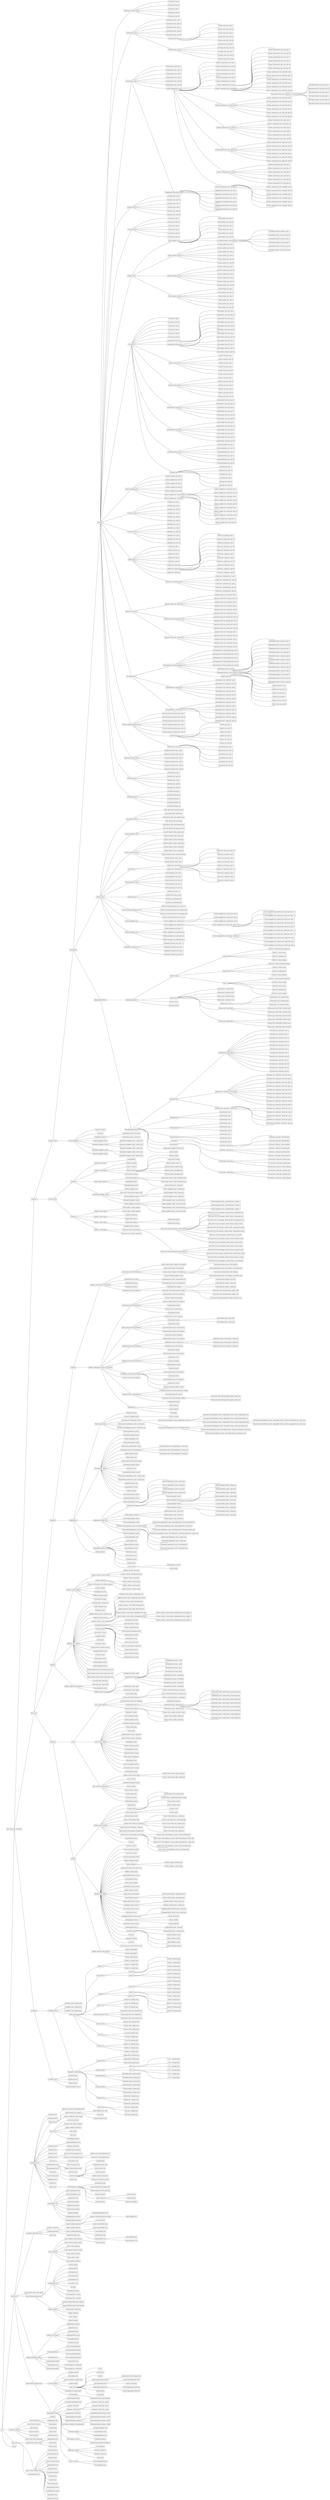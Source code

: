 graph {
	node [shape=box]
	root -- "Basic cell groups and regions"
	"Basic cell groups and regions" -- Cerebrum
	Cerebrum -- "Cerebral cortex"
	"Cerebral cortex" -- "Cortical plate"
	"Cortical plate" -- Isocortex
	Isocortex -- "Frontal pole, cerebral cortex"
	"Frontal pole, cerebral cortex" -- "Frontal pole, layer 1"
	"Frontal pole, cerebral cortex" -- "Frontal pole, layer 2/3"
	"Frontal pole, cerebral cortex" -- "Frontal pole, layer 5"
	"Frontal pole, cerebral cortex" -- "Frontal pole, layer 6a"
	"Frontal pole, cerebral cortex" -- "Frontal pole, layer 6b"
	Isocortex -- "Somatomotor areas"
	"Somatomotor areas" -- "Somatomotor areas, Layer 1"
	"Somatomotor areas" -- "Somatomotor areas, Layer 2/3"
	"Somatomotor areas" -- "Somatomotor areas, Layer 5"
	"Somatomotor areas" -- "Somatomotor areas, Layer 6a"
	"Somatomotor areas" -- "Somatomotor areas, Layer 6b"
	"Somatomotor areas" -- "Primary motor area"
	"Primary motor area" -- "Primary motor area, Layer 1"
	"Primary motor area" -- "Primary motor area, Layer 2/3"
	"Primary motor area" -- "Primary motor area, Layer 5"
	"Primary motor area" -- "Primary motor area, Layer 6a"
	"Primary motor area" -- "Primary motor area, Layer 6b"
	"Somatomotor areas" -- "Secondary motor area"
	"Secondary motor area" -- "Secondary motor area, layer 1"
	"Secondary motor area" -- "Secondary motor area, layer 2/3"
	"Secondary motor area" -- "Secondary motor area, layer 5"
	"Secondary motor area" -- "Secondary motor area, layer 6a"
	"Secondary motor area" -- "Secondary motor area, layer 6b"
	Isocortex -- "Somatosensory areas"
	"Somatosensory areas" -- "Somatosensory areas, layer 1"
	"Somatosensory areas" -- "Somatosensory areas, layer 2/3"
	"Somatosensory areas" -- "Somatosensory areas, layer 4"
	"Somatosensory areas" -- "Somatosensory areas, layer 5"
	"Somatosensory areas" -- "Somatosensory areas, layer 6a"
	"Somatosensory areas" -- "Somatosensory areas, layer 6b"
	"Somatosensory areas" -- "Primary somatosensory area"
	"Primary somatosensory area" -- "Primary somatosensory area, layer 1"
	"Primary somatosensory area" -- "Primary somatosensory area, layer 2/3"
	"Primary somatosensory area" -- "Primary somatosensory area, layer 4"
	"Primary somatosensory area" -- "Primary somatosensory area, layer 5"
	"Primary somatosensory area" -- "Primary somatosensory area, layer 6a"
	"Primary somatosensory area" -- "Primary somatosensory area, layer 6b"
	"Primary somatosensory area" -- "Primary somatosensory area, nose"
	"Primary somatosensory area, nose" -- "Primary somatosensory area, nose, layer 1"
	"Primary somatosensory area, nose" -- "Primary somatosensory area, nose, layer 2/3"
	"Primary somatosensory area, nose" -- "Primary somatosensory area, nose, layer 4"
	"Primary somatosensory area, nose" -- "Primary somatosensory area, nose, layer 5"
	"Primary somatosensory area, nose" -- "Primary somatosensory area, nose, layer 6a"
	"Primary somatosensory area, nose" -- "Primary somatosensory area, nose, layer 6b"
	"Primary somatosensory area" -- "Primary somatosensory area, barrel field"
	"Primary somatosensory area, barrel field" -- "Primary somatosensory area, barrel field, layer 1"
	"Primary somatosensory area, barrel field" -- "Primary somatosensory area, barrel field, layer 2/3"
	"Primary somatosensory area, barrel field" -- "Primary somatosensory area, barrel field, layer 4"
	"Primary somatosensory area, barrel field" -- "Primary somatosensory area, barrel field, layer 5"
	"Primary somatosensory area, barrel field" -- "Primary somatosensory area, barrel field, layer 6a"
	"Primary somatosensory area, barrel field" -- "Primary somatosensory area, barrel field, layer 6b"
	"Primary somatosensory area, barrel field" -- "Rostrolateral lateral visual area"
	"Rostrolateral lateral visual area" -- "Rostrolateral lateral visual area, layer 1"
	"Rostrolateral lateral visual area" -- "Rostrolateral lateral visual area, layer 2/3"
	"Rostrolateral lateral visual area" -- "Rostrolateral lateral visual area, layer 4"
	"Rostrolateral lateral visual area" -- "Rostrolateral lateral visual area,layer 5"
	"Rostrolateral lateral visual area" -- "Rostrolateral lateral visual area, layer 6a"
	"Rostrolateral lateral visual area" -- "Rostrolateral lateral visual area, layer 6b"
	"Primary somatosensory area" -- "Primary somatosensory area, lower limb"
	"Primary somatosensory area, lower limb" -- "Primary somatosensory area, lower limb, layer 1"
	"Primary somatosensory area, lower limb" -- "Primary somatosensory area, lower limb, layer 2/3"
	"Primary somatosensory area, lower limb" -- "Primary somatosensory area, lower limb, layer 4"
	"Primary somatosensory area, lower limb" -- "Primary somatosensory area, lower limb, layer 5"
	"Primary somatosensory area, lower limb" -- "Primary somatosensory area, lower limb, layer 6a"
	"Primary somatosensory area, lower limb" -- "Primary somatosensory area, lower limb, layer 6b"
	"Primary somatosensory area" -- "Primary somatosensory area, mouth"
	"Primary somatosensory area, mouth" -- "Primary somatosensory area, mouth, layer 1"
	"Primary somatosensory area, mouth" -- "Primary somatosensory area, mouth, layer 2/3"
	"Primary somatosensory area, mouth" -- "Primary somatosensory area, mouth, layer 4"
	"Primary somatosensory area, mouth" -- "Primary somatosensory area, mouth, layer 5"
	"Primary somatosensory area, mouth" -- "Primary somatosensory area, mouth, layer 6a"
	"Primary somatosensory area, mouth" -- "Primary somatosensory area, mouth, layer 6b"
	"Primary somatosensory area" -- "Primary somatosensory area, upper limb"
	"Primary somatosensory area, upper limb" -- "Primary somatosensory area, upper limb, layer 1"
	"Primary somatosensory area, upper limb" -- "Primary somatosensory area, upper limb, layer 2/3"
	"Primary somatosensory area, upper limb" -- "Primary somatosensory area, upper limb, layer 4"
	"Primary somatosensory area, upper limb" -- "Primary somatosensory area, upper limb, layer 5"
	"Primary somatosensory area, upper limb" -- "Primary somatosensory area, upper limb, layer 6a"
	"Primary somatosensory area, upper limb" -- "Primary somatosensory area, upper limb, layer 6b"
	"Primary somatosensory area" -- "Primary somatosensory area, trunk"
	"Primary somatosensory area, trunk" -- "Primary somatosensory area, trunk, layer 1"
	"Primary somatosensory area, trunk" -- "Primary somatosensory area, trunk, layer 2/3"
	"Primary somatosensory area, trunk" -- "Primary somatosensory area, trunk, layer 4"
	"Primary somatosensory area, trunk" -- "Primary somatosensory area, trunk, layer 5"
	"Primary somatosensory area, trunk" -- "Primary somatosensory area, trunk, layer 6a"
	"Primary somatosensory area, trunk" -- "Primary somatosensory area, trunk, layer 6b"
	"Primary somatosensory area" -- "Primary somatosensory area, unassigned"
	"Primary somatosensory area, unassigned" -- "Primary somatosensory area, unassigned, layer 1"
	"Primary somatosensory area, unassigned" -- "Primary somatosensory area, unassigned, layer 2/3"
	"Primary somatosensory area, unassigned" -- "Primary somatosensory area, unassigned, layer 4"
	"Primary somatosensory area, unassigned" -- "Primary somatosensory area, unassigned, layer 5"
	"Primary somatosensory area, unassigned" -- "Primary somatosensory area, unassigned, layer 6a"
	"Primary somatosensory area, unassigned" -- "Primary somatosensory area, unassigned, layer 6b"
	"Somatosensory areas" -- "Supplemental somatosensory area"
	"Supplemental somatosensory area" -- "Supplemental somatosensory area, layer 1"
	"Supplemental somatosensory area" -- "Supplemental somatosensory area, layer 2/3"
	"Supplemental somatosensory area" -- "Supplemental somatosensory area, layer 4"
	"Supplemental somatosensory area" -- "Supplemental somatosensory area, layer 5"
	"Supplemental somatosensory area" -- "Supplemental somatosensory area, layer 6a"
	"Supplemental somatosensory area" -- "Supplemental somatosensory area, layer 6b"
	Isocortex -- "Gustatory areas"
	"Gustatory areas" -- "Gustatory areas, layer 1"
	"Gustatory areas" -- "Gustatory areas, layer 2/3"
	"Gustatory areas" -- "Gustatory areas, layer 4"
	"Gustatory areas" -- "Gustatory areas, layer 5"
	"Gustatory areas" -- "Gustatory areas, layer 6a"
	"Gustatory areas" -- "Gustatory areas, layer 6b"
	Isocortex -- "Visceral area"
	"Visceral area" -- "Visceral area, layer 1"
	"Visceral area" -- "Visceral area, layer 2/3"
	"Visceral area" -- "Visceral area, layer 4"
	"Visceral area" -- "Visceral area, layer 5"
	"Visceral area" -- "Visceral area, layer 6a"
	"Visceral area" -- "Visceral area, layer 6b"
	Isocortex -- "Auditory areas"
	"Auditory areas" -- "Dorsal auditory area"
	"Dorsal auditory area" -- "Dorsal auditory area, layer 1"
	"Dorsal auditory area" -- "Dorsal auditory area, layer 2/3"
	"Dorsal auditory area" -- "Dorsal auditory area, layer 4"
	"Dorsal auditory area" -- "Dorsal auditory area, layer 5"
	"Dorsal auditory area" -- "Dorsal auditory area, layer 6a"
	"Dorsal auditory area" -- "Dorsal auditory area, layer 6b"
	"Dorsal auditory area" -- "Laterolateral anterior visual area"
	"Laterolateral anterior visual area" -- "Laterolateral anterior visual area, layer 1"
	"Laterolateral anterior visual area" -- "Laterolateral anterior visual area, layer 2/3"
	"Laterolateral anterior visual area" -- "Laterolateral anterior visual area, layer 4"
	"Laterolateral anterior visual area" -- "Laterolateral anterior visual area,layer 5"
	"Laterolateral anterior visual area" -- "Laterolateral anterior visual area, layer 6a"
	"Laterolateral anterior visual area" -- "Laterolateral anterior visual area, layer 6b"
	"Auditory areas" -- "Primary auditory area"
	"Primary auditory area" -- "Primary auditory area, layer 1"
	"Primary auditory area" -- "Primary auditory area, layer 2/3"
	"Primary auditory area" -- "Primary auditory area, layer 4"
	"Primary auditory area" -- "Primary auditory area, layer 5"
	"Primary auditory area" -- "Primary auditory area, layer 6a"
	"Primary auditory area" -- "Primary auditory area, layer 6b"
	"Auditory areas" -- "Posterior auditory area"
	"Posterior auditory area" -- "Posterior auditory area, layer 1"
	"Posterior auditory area" -- "Posterior auditory area, layer 2/3"
	"Posterior auditory area" -- "Posterior auditory area, layer 4"
	"Posterior auditory area" -- "Posterior auditory area, layer 5"
	"Posterior auditory area" -- "Posterior auditory area, layer 6a"
	"Posterior auditory area" -- "Posterior auditory area, layer 6b"
	"Auditory areas" -- "Ventral auditory area"
	"Ventral auditory area" -- "Ventral auditory area, layer 1"
	"Ventral auditory area" -- "Ventral auditory area, layer 2/3"
	"Ventral auditory area" -- "Ventral auditory area, layer 4"
	"Ventral auditory area" -- "Ventral auditory area, layer 5"
	"Ventral auditory area" -- "Ventral auditory area, layer 6a"
	"Ventral auditory area" -- "Ventral auditory area, layer 6b"
	Isocortex -- "Visual areas"
	"Visual areas" -- "Visual areas, layer 1"
	"Visual areas" -- "Visual areas, layer 2/3"
	"Visual areas" -- "Visual areas, layer 4"
	"Visual areas" -- "Visual areas, layer 5"
	"Visual areas" -- "Visual areas, layer 6a"
	"Visual areas" -- "Visual areas, layer 6b"
	"Visual areas" -- "Anterolateral visual area"
	"Anterolateral visual area" -- "Anterolateral visual area, layer 1"
	"Anterolateral visual area" -- "Anterolateral visual area, layer 2/3"
	"Anterolateral visual area" -- "Anterolateral visual area, layer 4"
	"Anterolateral visual area" -- "Anterolateral visual area, layer 5"
	"Anterolateral visual area" -- "Anterolateral visual area, layer 6a"
	"Anterolateral visual area" -- "Anterolateral visual area, layer 6b"
	"Visual areas" -- "Anteromedial visual area"
	"Anteromedial visual area" -- "Anteromedial visual area, layer 1"
	"Anteromedial visual area" -- "Anteromedial visual area, layer 2/3"
	"Anteromedial visual area" -- "Anteromedial visual area, layer 4"
	"Anteromedial visual area" -- "Anteromedial visual area, layer 5"
	"Anteromedial visual area" -- "Anteromedial visual area, layer 6a"
	"Anteromedial visual area" -- "Anteromedial visual area, layer 6b"
	"Visual areas" -- "Lateral visual area"
	"Lateral visual area" -- "Lateral visual area, layer 1"
	"Lateral visual area" -- "Lateral visual area, layer 2/3"
	"Lateral visual area" -- "Lateral visual area, layer 4"
	"Lateral visual area" -- "Lateral visual area, layer 5"
	"Lateral visual area" -- "Lateral visual area, layer 6a"
	"Lateral visual area" -- "Lateral visual area, layer 6b"
	"Visual areas" -- "Primary visual area"
	"Primary visual area" -- "Primary visual area, layer 1"
	"Primary visual area" -- "Primary visual area, layer 2/3"
	"Primary visual area" -- "Primary visual area, layer 4"
	"Primary visual area" -- "Primary visual area, layer 5"
	"Primary visual area" -- "Primary visual area, layer 6a"
	"Primary visual area" -- "Primary visual area, layer 6b"
	"Visual areas" -- "Posterolateral visual area"
	"Posterolateral visual area" -- "Posterolateral visual area, layer 1"
	"Posterolateral visual area" -- "Posterolateral visual area, layer 2/3"
	"Posterolateral visual area" -- "Posterolateral visual area, layer 4"
	"Posterolateral visual area" -- "Posterolateral visual area, layer 5"
	"Posterolateral visual area" -- "Posterolateral visual area, layer 6a"
	"Posterolateral visual area" -- "Posterolateral visual area, layer 6b"
	"Visual areas" -- "posteromedial visual area"
	"posteromedial visual area" -- "posteromedial visual area, layer 1"
	"posteromedial visual area" -- "posteromedial visual area, layer 2/3"
	"posteromedial visual area" -- "posteromedial visual area, layer 4"
	"posteromedial visual area" -- "posteromedial visual area, layer 5"
	"posteromedial visual area" -- "posteromedial visual area, layer 6a"
	"posteromedial visual area" -- "posteromedial visual area, layer 6b"
	"Visual areas" -- "Laterointermediate area"
	"Laterointermediate area" -- "Laterointermediate area, layer 1"
	"Laterointermediate area" -- "Laterointermediate area, layer 2/3"
	"Laterointermediate area" -- "Laterointermediate area, layer 4"
	"Laterointermediate area" -- "Laterointermediate area, layer 5"
	"Laterointermediate area" -- "Laterointermediate area, layer 6a"
	"Laterointermediate area" -- "Laterointermediate area, layer 6b"
	"Visual areas" -- "Postrhinal area"
	"Postrhinal area" -- "Postrhinal area, layer 1"
	"Postrhinal area" -- "Postrhinal area, layer 2/3"
	"Postrhinal area" -- "Postrhinal area, layer 4"
	"Postrhinal area" -- "Postrhinal area, layer 5"
	"Postrhinal area" -- "Postrhinal area, layer 6a"
	"Postrhinal area" -- "Postrhinal area, layer 6b"
	Isocortex -- "Anterior cingulate area"
	"Anterior cingulate area" -- "Anterior cingulate area, layer 1"
	"Anterior cingulate area" -- "Anterior cingulate area, layer 2/3"
	"Anterior cingulate area" -- "Anterior cingulate area, layer 5"
	"Anterior cingulate area" -- "Anterior cingulate area, layer 6a"
	"Anterior cingulate area" -- "Anterior cingulate area, layer 6b"
	"Anterior cingulate area" -- "Anterior cingulate area, dorsal part"
	"Anterior cingulate area, dorsal part" -- "Anterior cingulate area, dorsal part, layer 1"
	"Anterior cingulate area, dorsal part" -- "Anterior cingulate area, dorsal part, layer 2/3"
	"Anterior cingulate area, dorsal part" -- "Anterior cingulate area, dorsal part, layer 5"
	"Anterior cingulate area, dorsal part" -- "Anterior cingulate area, dorsal part, layer 6a"
	"Anterior cingulate area, dorsal part" -- "Anterior cingulate area, dorsal part, layer 6b"
	"Anterior cingulate area" -- "Anterior cingulate area, ventral part"
	"Anterior cingulate area, ventral part" -- "Anterior cingulate area, ventral part, layer 1"
	"Anterior cingulate area, ventral part" -- "Anterior cingulate area, ventral part, layer 2/3"
	"Anterior cingulate area, ventral part" -- "Anterior cingulate area, ventral part, layer 5"
	"Anterior cingulate area, ventral part" -- "Anterior cingulate area, ventral part, 6a"
	"Anterior cingulate area, ventral part" -- "Anterior cingulate area, ventral part, 6b"
	Isocortex -- "Prelimbic area"
	"Prelimbic area" -- "Prelimbic area, layer 1"
	"Prelimbic area" -- "Prelimbic area, layer 2"
	"Prelimbic area" -- "Prelimbic area, layer 2/3"
	"Prelimbic area" -- "Prelimbic area, layer 5"
	"Prelimbic area" -- "Prelimbic area, layer 6a"
	"Prelimbic area" -- "Prelimbic area, layer 6b"
	Isocortex -- "Infralimbic area"
	"Infralimbic area" -- "Infralimbic area, layer 1"
	"Infralimbic area" -- "Infralimbic area, layer 2"
	"Infralimbic area" -- "Infralimbic area, layer 2/3"
	"Infralimbic area" -- "Infralimbic area, layer 5"
	"Infralimbic area" -- "Infralimbic area, layer 6a"
	"Infralimbic area" -- "Infralimbic area, layer 6b"
	Isocortex -- "Orbital area"
	"Orbital area" -- "Orbital area, layer 1"
	"Orbital area" -- "Orbital area, layer 2/3"
	"Orbital area" -- "Orbital area, layer 5"
	"Orbital area" -- "Orbital area, layer 6a"
	"Orbital area" -- "Orbital area, layer 6b"
	"Orbital area" -- "Orbital area, lateral part"
	"Orbital area, lateral part" -- "Orbital area, lateral part, layer 1"
	"Orbital area, lateral part" -- "Orbital area, lateral part, layer 2/3"
	"Orbital area, lateral part" -- "Orbital area, lateral part, layer 5"
	"Orbital area, lateral part" -- "Orbital area, lateral part, layer 6a"
	"Orbital area, lateral part" -- "Orbital area, lateral part, layer 6b"
	"Orbital area" -- "Orbital area, medial part"
	"Orbital area, medial part" -- "Orbital area, medial part, layer 1"
	"Orbital area, medial part" -- "Orbital area, medial part, layer 2"
	"Orbital area, medial part" -- "Orbital area, medial part, layer 2/3"
	"Orbital area, medial part" -- "Orbital area, medial part, layer 5"
	"Orbital area, medial part" -- "Orbital area, medial part, layer 6a"
	"Orbital area, medial part" -- "Orbital area, medial part, layer 6b"
	"Orbital area" -- "Orbital area, ventral part"
	"Orbital area" -- "Orbital area, ventrolateral part"
	"Orbital area, ventrolateral part" -- "Orbital area, ventrolateral part, layer 1"
	"Orbital area, ventrolateral part" -- "Orbital area, ventrolateral part, layer 2/3"
	"Orbital area, ventrolateral part" -- "Orbital area, ventrolateral part, layer 5"
	"Orbital area, ventrolateral part" -- "Orbital area, ventrolateral part, layer 6a"
	"Orbital area, ventrolateral part" -- "Orbital area, ventrolateral part, layer 6b"
	Isocortex -- "Agranular insular area"
	"Agranular insular area" -- "Agranular insular area, dorsal part"
	"Agranular insular area, dorsal part" -- "Agranular insular area, dorsal part, layer 1"
	"Agranular insular area, dorsal part" -- "Agranular insular area, dorsal part, layer 2/3"
	"Agranular insular area, dorsal part" -- "Agranular insular area, dorsal part, layer 5"
	"Agranular insular area, dorsal part" -- "Agranular insular area, dorsal part, layer 6a"
	"Agranular insular area, dorsal part" -- "Agranular insular area, dorsal part, layer 6b"
	"Agranular insular area" -- "Agranular insular area, posterior part"
	"Agranular insular area, posterior part" -- "Agranular insular area, posterior part, layer 1"
	"Agranular insular area, posterior part" -- "Agranular insular area, posterior part, layer 2/3"
	"Agranular insular area, posterior part" -- "Agranular insular area, posterior part, layer 5"
	"Agranular insular area, posterior part" -- "Agranular insular area, posterior part, layer 6a"
	"Agranular insular area, posterior part" -- "Agranular insular area, posterior part, layer 6b"
	"Agranular insular area" -- "Agranular insular area, ventral part"
	"Agranular insular area, ventral part" -- "Agranular insular area, ventral part, layer 1"
	"Agranular insular area, ventral part" -- "Agranular insular area, ventral part, layer 2/3"
	"Agranular insular area, ventral part" -- "Agranular insular area, ventral part, layer 5"
	"Agranular insular area, ventral part" -- "Agranular insular area, ventral part, layer 6a"
	"Agranular insular area, ventral part" -- "Agranular insular area, ventral part, layer 6b"
	Isocortex -- "Retrosplenial area"
	"Retrosplenial area" -- "Retrosplenial area, lateral agranular part"
	"Retrosplenial area, lateral agranular part" -- "Retrosplenial area, lateral agranular part, layer 1"
	"Retrosplenial area, lateral agranular part" -- "Retrosplenial area, lateral agranular part, layer 2/3"
	"Retrosplenial area, lateral agranular part" -- "Retrosplenial area, lateral agranular part, layer 5"
	"Retrosplenial area, lateral agranular part" -- "Retrosplenial area, lateral agranular part, layer 6a"
	"Retrosplenial area, lateral agranular part" -- "Retrosplenial area, lateral agranular part, layer 6b"
	"Retrosplenial area, lateral agranular part" -- "Mediomedial anterior visual area"
	"Mediomedial anterior visual area" -- "Mediomedial anterior visual area, layer 1"
	"Mediomedial anterior visual area" -- "Mediomedial anterior visual area, layer 2/3"
	"Mediomedial anterior visual area" -- "Mediomedial anterior visual area, layer 4"
	"Mediomedial anterior visual area" -- "Mediomedial anterior visual area,layer 5"
	"Mediomedial anterior visual area" -- "Mediomedial anterior visual area, layer 6a"
	"Mediomedial anterior visual area" -- "Mediomedial anterior visual area, layer 6b"
	"Retrosplenial area, lateral agranular part" -- "Mediomedial posterior visual area"
	"Mediomedial posterior visual area" -- "Mediomedial posterior visual area, layer 1"
	"Mediomedial posterior visual area" -- "Mediomedial posterior visual area, layer 2/3"
	"Mediomedial posterior visual area" -- "Mediomedial posterior visual area, layer 4"
	"Mediomedial posterior visual area" -- "Mediomedial posterior visual area,layer 5"
	"Mediomedial posterior visual area" -- "Mediomedial posterior visual area, layer 6a"
	"Mediomedial posterior visual area" -- "Mediomedial posterior visual area, layer 6b"
	"Retrosplenial area, lateral agranular part" -- "Medial visual area"
	"Medial visual area" -- "Medial visual area, layer 1"
	"Medial visual area" -- "Medial visual area, layer 2/3"
	"Medial visual area" -- "Medial visual area, layer 4"
	"Medial visual area" -- "Medial visual area,layer 5"
	"Medial visual area" -- "Medial visual area, layer 6a"
	"Medial visual area" -- "Medial visual area, layer 6b"
	"Retrosplenial area" -- "Retrosplenial area, dorsal part"
	"Retrosplenial area, dorsal part" -- "Retrosplenial area, dorsal part, layer 1"
	"Retrosplenial area, dorsal part" -- "Retrosplenial area, dorsal part, layer 2/3"
	"Retrosplenial area, dorsal part" -- "Retrosplenial area, dorsal part, layer 4"
	"Retrosplenial area, dorsal part" -- "Retrosplenial area, dorsal part, layer 5"
	"Retrosplenial area, dorsal part" -- "Retrosplenial area, dorsal part, layer 6a"
	"Retrosplenial area, dorsal part" -- "Retrosplenial area, dorsal part, layer 6b"
	"Retrosplenial area" -- "Retrosplenial area, ventral part"
	"Retrosplenial area, ventral part" -- "Retrosplenial area, ventral part, layer 1"
	"Retrosplenial area, ventral part" -- "Retrosplenial area, ventral part, layer 2"
	"Retrosplenial area, ventral part" -- "Retrosplenial area, ventral part, layer 2/3"
	"Retrosplenial area, ventral part" -- "Retrosplenial area, ventral part, layer 5"
	"Retrosplenial area, ventral part" -- "Retrosplenial area, ventral part, layer 6a"
	"Retrosplenial area, ventral part" -- "Retrosplenial area, ventral part, layer 6b"
	Isocortex -- "Posterior parietal association areas"
	"Posterior parietal association areas" -- "Posterior parietal association areas, layer 1"
	"Posterior parietal association areas" -- "Posterior parietal association areas, layer 2/3"
	"Posterior parietal association areas" -- "Posterior parietal association areas, layer 4"
	"Posterior parietal association areas" -- "Posterior parietal association areas, layer 5"
	"Posterior parietal association areas" -- "Posterior parietal association areas, layer 6a"
	"Posterior parietal association areas" -- "Posterior parietal association areas, layer 6b"
	"Posterior parietal association areas" -- "Anterior area"
	"Anterior area" -- "Anterior area, layer 1"
	"Anterior area" -- "Anterior area, layer 2/3"
	"Anterior area" -- "Anterior area, layer 4"
	"Anterior area" -- "Anterior area, layer 5"
	"Anterior area" -- "Anterior area, layer 6a"
	"Anterior area" -- "Anterior area, layer 6b"
	"Posterior parietal association areas" -- "Rostrolateral visual area"
	"Rostrolateral visual area" -- "Rostrolateral area, layer 1"
	"Rostrolateral visual area" -- "Rostrolateral area, layer 2/3"
	"Rostrolateral visual area" -- "Rostrolateral area, layer 4"
	"Rostrolateral visual area" -- "Rostrolateral area, layer 5"
	"Rostrolateral visual area" -- "Rostrolateral area, layer 6a"
	"Rostrolateral visual area" -- "Rostrolateral area, layer 6b"
	Isocortex -- "Temporal association areas"
	"Temporal association areas" -- "Temporal association areas, layer 1"
	"Temporal association areas" -- "Temporal association areas, layer 2/3"
	"Temporal association areas" -- "Temporal association areas, layer 4"
	"Temporal association areas" -- "Temporal association areas, layer 5"
	"Temporal association areas" -- "Temporal association areas, layer 6a"
	"Temporal association areas" -- "Temporal association areas, layer 6b"
	Isocortex -- "Perirhinal area"
	"Perirhinal area" -- "Perirhinal area, layer 1"
	"Perirhinal area" -- "Perirhinal area, layer 2/3"
	"Perirhinal area" -- "Perirhinal area, layer 5"
	"Perirhinal area" -- "Perirhinal area, layer 6a"
	"Perirhinal area" -- "Perirhinal area, layer 6b"
	Isocortex -- "Ectorhinal area"
	"Ectorhinal area" -- "Ectorhinal area/Layer 1"
	"Ectorhinal area" -- "Ectorhinal area/Layer 2/3"
	"Ectorhinal area" -- "Ectorhinal area/Layer 5"
	"Ectorhinal area" -- "Ectorhinal area/Layer 6a"
	"Ectorhinal area" -- "Ectorhinal area/Layer 6b"
	"Cortical plate" -- "Olfactory areas"
	"Olfactory areas" -- "Main olfactory bulb"
	"Main olfactory bulb" -- "Main olfactory bulb, glomerular layer"
	"Main olfactory bulb" -- "Main olfactory bulb, granule layer"
	"Main olfactory bulb" -- "Main olfactory bulb, inner plexiform layer"
	"Main olfactory bulb" -- "Main olfactory bulb, mitral layer"
	"Main olfactory bulb" -- "Main olfactory bulb, outer plexiform layer"
	"Olfactory areas" -- "Accessory olfactory bulb"
	"Accessory olfactory bulb" -- "Accessory olfactory bulb, glomerular layer"
	"Accessory olfactory bulb" -- "Accessory olfactory bulb, granular layer"
	"Accessory olfactory bulb" -- "Accessory olfactory bulb, mitral layer"
	"Olfactory areas" -- "Anterior olfactory nucleus"
	"Anterior olfactory nucleus" -- "Anterior olfactory nucleus, dorsal part"
	"Anterior olfactory nucleus" -- "Anterior olfactory nucleus, external part"
	"Anterior olfactory nucleus" -- "Anterior olfactory nucleus, lateral part"
	"Anterior olfactory nucleus" -- "Anterior olfactory nucleus, medial part"
	"Anterior olfactory nucleus" -- "Anterior olfactory nucleus, posteroventral part"
	"Anterior olfactory nucleus" -- "Anterior olfactory nucleus, layer 1"
	"Anterior olfactory nucleus" -- "Anterior olfactory nucleus, layer 2"
	"Olfactory areas" -- "Taenia tecta"
	"Taenia tecta" -- "Taenia tecta, dorsal part"
	"Taenia tecta, dorsal part" -- "Taenia tecta, dorsal part, layers 1-4"
	"Taenia tecta, dorsal part" -- "Taenia tecta, dorsal part, layer 1"
	"Taenia tecta, dorsal part" -- "Taenia tecta, dorsal part, layer 2"
	"Taenia tecta, dorsal part" -- "Taenia tecta, dorsal part, layer 3"
	"Taenia tecta, dorsal part" -- "Taenia tecta, dorsal part, layer 4"
	"Taenia tecta" -- "Taenia tecta, ventral part"
	"Taenia tecta, ventral part" -- "Taenia tecta, ventral part, layers 1-3"
	"Taenia tecta, ventral part" -- "Taenia tecta, ventral part, layer 1"
	"Taenia tecta, ventral part" -- "Taenia tecta, ventral part, layer 2"
	"Taenia tecta, ventral part" -- "Taenia tecta, ventral part, layer 3"
	"Olfactory areas" -- "Dorsal peduncular area"
	"Dorsal peduncular area" -- "Dorsal peduncular area, layer 1"
	"Dorsal peduncular area" -- "Dorsal peduncular area, layer 2"
	"Dorsal peduncular area" -- "Dorsal peduncular area, layer 2/3"
	"Dorsal peduncular area" -- "Dorsal peduncular area, layer 5"
	"Dorsal peduncular area" -- "Dorsal peduncular area, layer 6a"
	"Olfactory areas" -- "Piriform area"
	"Piriform area" -- "Piriform area, layers 1-3"
	"Piriform area" -- "Piriform area, molecular layer"
	"Piriform area" -- "Piriform area, pyramidal layer"
	"Piriform area" -- "Piriform area, polymorph layer"
	"Olfactory areas" -- "Nucleus of the lateral olfactory tract"
	"Nucleus of the lateral olfactory tract" -- "Nucleus of the lateral olfactory tract, layers 1-3"
	"Nucleus of the lateral olfactory tract" -- "Nucleus of the lateral olfactory tract, molecular layer"
	"Nucleus of the lateral olfactory tract" -- "Nucleus of the lateral olfactory tract, pyramidal layer"
	"Nucleus of the lateral olfactory tract" -- "Nucleus of the lateral olfactory tract, layer 3"
	"Olfactory areas" -- "Cortical amygdalar area"
	"Cortical amygdalar area" -- "Cortical amygdalar area, anterior part"
	"Cortical amygdalar area, anterior part" -- "Cortical amygdalar area, anterior part, layer 1"
	"Cortical amygdalar area, anterior part" -- "Cortical amygdalar area, anterior part, layer 2"
	"Cortical amygdalar area, anterior part" -- "Cortical amygdalar area, anterior part, layer 3"
	"Cortical amygdalar area" -- "Cortical amygdalar area, posterior part"
	"Cortical amygdalar area, posterior part" -- "Cortical amygdalar area, posterior part, lateral zone"
	"Cortical amygdalar area, posterior part, lateral zone" -- "Cortical amygdalar area, posterior part, lateral zone, layers 1-2"
	"Cortical amygdalar area, posterior part, lateral zone" -- "Cortical amygdalar area, posterior part, lateral zone, layers 1-3"
	"Cortical amygdalar area, posterior part, lateral zone" -- "Cortical amygdalar area, posterior part, lateral zone, layer 1"
	"Cortical amygdalar area, posterior part, lateral zone" -- "Cortical amygdalar area, posterior part, lateral zone, layer 2"
	"Cortical amygdalar area, posterior part, lateral zone" -- "Cortical amygdalar area, posterior part, lateral zone, layer 3"
	"Cortical amygdalar area, posterior part" -- "Cortical amygdalar area, posterior part, medial zone"
	"Cortical amygdalar area, posterior part, medial zone" -- "Cortical amygdalar area, posterior part, medial zone, layers 1-2"
	"Cortical amygdalar area, posterior part, medial zone" -- "Cortical amygdalar area, posterior part, medial zone, layers 1-3"
	"Cortical amygdalar area, posterior part, medial zone" -- "Cortical amygdalar area, posterior part, medial zone, layer 1"
	"Cortical amygdalar area, posterior part, medial zone" -- "Cortical amygdalar area, posterior part, medial zone, layer 2"
	"Cortical amygdalar area, posterior part, medial zone" -- "Cortical amygdalar area, posterior part, medial zone, layer 3"
	"Olfactory areas" -- "Piriform-amygdalar area"
	"Piriform-amygdalar area" -- "Piriform-amygdalar area, layers 1-3"
	"Piriform-amygdalar area" -- "Piriform-amygdalar area, molecular layer"
	"Piriform-amygdalar area" -- "Piriform-amygdalar area, pyramidal layer"
	"Piriform-amygdalar area" -- "Piriform-amygdalar area, polymorph layer"
	"Olfactory areas" -- "Postpiriform transition area"
	"Postpiriform transition area" -- "Postpiriform transition area, layers 1-3"
	"Postpiriform transition area" -- "Postpiriform transition area, layers 1"
	"Postpiriform transition area" -- "Postpiriform transition area, layers 2"
	"Postpiriform transition area" -- "Postpiriform transition area, layers 3"
	"Cortical plate" -- "Hippocampal formation"
	"Hippocampal formation" -- "Hippocampal region"
	"Hippocampal region" -- "Ammon's horn"
	"Ammon's horn" -- "Field CA1"
	"Field CA1" -- "Field CA1, stratum lacunosum-moleculare"
	"Field CA1" -- "Field CA1, stratum oriens"
	"Field CA1" -- "Field CA1, pyramidal layer"
	"Field CA1" -- "Field CA1, stratum radiatum"
	"Ammon's horn" -- "Field CA2"
	"Field CA2" -- "Field CA2, stratum lacunosum-moleculare"
	"Field CA2" -- "Field CA2, stratum oriens"
	"Field CA2" -- "Field CA2, pyramidal layer"
	"Field CA2" -- "Field CA2, stratum radiatum"
	"Ammon's horn" -- "Field CA3"
	"Field CA3" -- "Field CA3, stratum lacunosum-moleculare"
	"Field CA3" -- "Field CA3, stratum lucidum"
	"Field CA3" -- "Field CA3, stratum oriens"
	"Field CA3" -- "Field CA3, pyramidal layer"
	"Field CA3" -- "Field CA3, stratum radiatum"
	"Hippocampal region" -- "Dentate gyrus"
	"Dentate gyrus" -- "Dentate gyrus, molecular layer"
	"Dentate gyrus" -- "Dentate gyrus, polymorph layer"
	"Dentate gyrus" -- "Dentate gyrus, granule cell layer"
	"Dentate gyrus" -- "Dentate gyrus, subgranular zone"
	"Dentate gyrus" -- "Dentate gyrus crest"
	"Dentate gyrus crest" -- "Dentate gyrus crest, molecular layer"
	"Dentate gyrus crest" -- "Dentate gyrus crest, polymorph layer"
	"Dentate gyrus crest" -- "Dentate gyrus crest, granule cell layer"
	"Dentate gyrus" -- "Dentate gyrus lateral blade"
	"Dentate gyrus lateral blade" -- "Dentate gyrus lateral blade, molecular layer"
	"Dentate gyrus lateral blade" -- "Dentate gyrus lateral blade, polymorph layer"
	"Dentate gyrus lateral blade" -- "Dentate gyrus lateral blade, granule cell layer"
	"Dentate gyrus" -- "Dentate gyrus medial blade"
	"Dentate gyrus medial blade" -- "Dentate gyrus medial blade, molecular layer"
	"Dentate gyrus medial blade" -- "Dentate gyrus medial blade, polymorph layer"
	"Dentate gyrus medial blade" -- "Dentate gyrus medial blade, granule cell layer"
	"Hippocampal region" -- "Fasciola cinerea"
	"Hippocampal region" -- "Induseum griseum"
	"Hippocampal formation" -- "Retrohippocampal region"
	"Retrohippocampal region" -- "Entorhinal area"
	"Entorhinal area" -- "Entorhinal area, lateral part"
	"Entorhinal area, lateral part" -- "Entorhinal area, lateral part, layer 1"
	"Entorhinal area, lateral part" -- "Entorhinal area, lateral part, layer 2"
	"Entorhinal area, lateral part" -- "Entorhinal area, lateral part, layer 2/3"
	"Entorhinal area, lateral part" -- "Entorhinal area, lateral part, layer 2a"
	"Entorhinal area, lateral part" -- "Entorhinal area, lateral part, layer 2b"
	"Entorhinal area, lateral part" -- "Entorhinal area, lateral part, layer 3"
	"Entorhinal area, lateral part" -- "Entorhinal area, lateral part, layer 4"
	"Entorhinal area, lateral part" -- "Entorhinal area, lateral part, layer 4/5"
	"Entorhinal area, lateral part" -- "Entorhinal area, lateral part, layer 5"
	"Entorhinal area, lateral part" -- "Entorhinal area, lateral part, layer 5/6"
	"Entorhinal area, lateral part" -- "Entorhinal area, lateral part, layer 6a"
	"Entorhinal area, lateral part" -- "Entorhinal area, lateral part, layer 6b"
	"Entorhinal area" -- "Entorhinal area, medial part, dorsal zone"
	"Entorhinal area, medial part, dorsal zone" -- "Entorhinal area, medial part, dorsal zone, layer 1"
	"Entorhinal area, medial part, dorsal zone" -- "Entorhinal area, medial part, dorsal zone, layer 2"
	"Entorhinal area, medial part, dorsal zone" -- "Entorhinal area, medial part, dorsal zone, layer 2a"
	"Entorhinal area, medial part, dorsal zone" -- "Entorhinal area, medial part, dorsal zone, layer 2b"
	"Entorhinal area, medial part, dorsal zone" -- "Entorhinal area, medial part, dorsal zone, layer 3"
	"Entorhinal area, medial part, dorsal zone" -- "Entorhinal area, medial part, dorsal zone, layer 4"
	"Entorhinal area, medial part, dorsal zone" -- "Entorhinal area, medial part, dorsal zone, layer 5"
	"Entorhinal area, medial part, dorsal zone" -- "Entorhinal area, medial part, dorsal zone, layer 5/6"
	"Entorhinal area, medial part, dorsal zone" -- "Entorhinal area, medial part, dorsal zone, layer 6"
	"Entorhinal area" -- "Entorhinal area, medial part, ventral zone"
	"Entorhinal area, medial part, ventral zone" -- "Entorhinal area, medial part, ventral zone, layer 1"
	"Entorhinal area, medial part, ventral zone" -- "Entorhinal area, medial part, ventral zone, layer 2"
	"Entorhinal area, medial part, ventral zone" -- "Entorhinal area, medial part, ventral zone, layer 3"
	"Entorhinal area, medial part, ventral zone" -- "Entorhinal area, medial part, ventral zone, layer 4"
	"Entorhinal area, medial part, ventral zone" -- "Entorhinal area, medial part, ventral zone, layer 5/6"
	"Retrohippocampal region" -- Parasubiculum
	Parasubiculum -- "Parasubiculum, layer 1"
	Parasubiculum -- "Parasubiculum, layer 2"
	Parasubiculum -- "Parasubiculum, layer 3"
	"Retrohippocampal region" -- Postsubiculum
	Postsubiculum -- "Postsubiculum, layer 1"
	Postsubiculum -- "Postsubiculum, layer 2"
	Postsubiculum -- "Postsubiculum, layer 3"
	"Retrohippocampal region" -- Presubiculum
	Presubiculum -- "Presubiculum, layer 1"
	Presubiculum -- "Presubiculum, layer 2"
	Presubiculum -- "Presubiculum, layer 3"
	"Retrohippocampal region" -- Subiculum
	Subiculum -- "Subiculum, dorsal part"
	"Subiculum, dorsal part" -- "Subiculum, dorsal part, molecular layer"
	"Subiculum, dorsal part" -- "Subiculum, dorsal part, pyramidal layer"
	"Subiculum, dorsal part" -- "Subiculum, dorsal part, stratum radiatum"
	Subiculum -- "Subiculum, ventral part"
	"Subiculum, ventral part" -- "Subiculum, ventral part, molecular layer"
	"Subiculum, ventral part" -- "Subiculum, ventral part, pyramidal layer"
	"Subiculum, ventral part" -- "Subiculum, ventral part, stratum radiatum"
	"Retrohippocampal region" -- Prosubiculum
	Prosubiculum -- "Prosubiculum, dorsal part"
	"Prosubiculum, dorsal part" -- "Prosubiculum, dorsal part, molecular layer"
	"Prosubiculum, dorsal part" -- "Prosubiculum, dorsal part, pyramidal layer"
	"Prosubiculum, dorsal part" -- "Prosubiculum, dorsal part, stratum radiatum"
	Prosubiculum -- "Prosubiculum, ventral part"
	"Prosubiculum, ventral part" -- "Prosubiculum, ventral part, molecular layer"
	"Prosubiculum, ventral part" -- "Prosubiculum, ventral part, pyramidal layer"
	"Prosubiculum, ventral part" -- "Prosubiculum, ventral part, stratum radiatum"
	"Retrohippocampal region" -- "Hippocampo-amygdalar transition area"
	"Retrohippocampal region" -- "Area prostriata"
	"Cerebral cortex" -- "Cortical subplate"
	"Cortical subplate" -- "Layer 6b, isocortex"
	"Cortical subplate" -- Claustrum
	"Cortical subplate" -- "Endopiriform nucleus"
	"Endopiriform nucleus" -- "Endopiriform nucleus, dorsal part"
	"Endopiriform nucleus" -- "Endopiriform nucleus, ventral part"
	"Cortical subplate" -- "Lateral amygdalar nucleus"
	"Cortical subplate" -- "Basolateral amygdalar nucleus"
	"Basolateral amygdalar nucleus" -- "Basolateral amygdalar nucleus, anterior part"
	"Basolateral amygdalar nucleus" -- "Basolateral amygdalar nucleus, posterior part"
	"Basolateral amygdalar nucleus" -- "Basolateral amygdalar nucleus, ventral part"
	"Cortical subplate" -- "Basomedial amygdalar nucleus"
	"Basomedial amygdalar nucleus" -- "Basomedial amygdalar nucleus, anterior part"
	"Basomedial amygdalar nucleus" -- "Basomedial amygdalar nucleus, posterior part"
	"Cortical subplate" -- "Posterior amygdalar nucleus"
	Cerebrum -- "Cerebral nuclei"
	"Cerebral nuclei" -- Striatum
	Striatum -- "Striatum dorsal region"
	"Striatum dorsal region" -- Caudoputamen
	Striatum -- "Striatum ventral region"
	"Striatum ventral region" -- "Nucleus accumbens"
	"Striatum ventral region" -- "Fundus of striatum"
	"Striatum ventral region" -- "Olfactory tubercle"
	"Olfactory tubercle" -- "Islands of Calleja"
	"Olfactory tubercle" -- "Major island of Calleja"
	"Olfactory tubercle" -- "Olfactory tubercle, layers 1-3"
	"Olfactory tubercle" -- "Olfactory tubercle, molecular layer"
	"Olfactory tubercle" -- "Olfactory tubercle, pyramidal layer"
	"Olfactory tubercle" -- "Olfactory tubercle, polymorph layer"
	"Striatum ventral region" -- "Lateral strip of striatum"
	Striatum -- "Lateral septal complex"
	"Lateral septal complex" -- "Lateral septal nucleus"
	"Lateral septal nucleus" -- "Lateral septal nucleus, caudal (caudodorsal) part"
	"Lateral septal nucleus" -- "Lateral septal nucleus, rostral (rostroventral) part"
	"Lateral septal nucleus" -- "Lateral septal nucleus, ventral part"
	"Lateral septal complex" -- "Septofimbrial nucleus"
	"Lateral septal complex" -- "Septohippocampal nucleus"
	Striatum -- "Striatum-like amygdalar nuclei"
	"Striatum-like amygdalar nuclei" -- "Anterior amygdalar area"
	"Striatum-like amygdalar nuclei" -- "Bed nucleus of the accessory olfactory tract"
	"Striatum-like amygdalar nuclei" -- "Central amygdalar nucleus"
	"Central amygdalar nucleus" -- "Central amygdalar nucleus, capsular part"
	"Central amygdalar nucleus" -- "Central amygdalar nucleus, lateral part"
	"Central amygdalar nucleus" -- "Central amygdalar nucleus, medial part"
	"Striatum-like amygdalar nuclei" -- "Intercalated amygdalar nucleus"
	"Striatum-like amygdalar nuclei" -- "Medial amygdalar nucleus"
	"Medial amygdalar nucleus" -- "Medial amygdalar nucleus, anterodorsal part"
	"Medial amygdalar nucleus" -- "Medial amygdalar nucleus, anteroventral part"
	"Medial amygdalar nucleus" -- "Medial amygdalar nucleus, posterodorsal part"
	"Medial amygdalar nucleus, posterodorsal part" -- "Medial amygdalar nucleus, posterodorsal part, sublayer a"
	"Medial amygdalar nucleus, posterodorsal part" -- "Medial amygdalar nucleus, posterodorsal part, sublayer b"
	"Medial amygdalar nucleus, posterodorsal part" -- "Medial amygdalar nucleus, posterodorsal part, sublayer c"
	"Medial amygdalar nucleus" -- "Medial amygdalar nucleus, posteroventral part"
	"Cerebral nuclei" -- Pallidum
	Pallidum -- "Pallidum, dorsal region"
	"Pallidum, dorsal region" -- "Globus pallidus, external segment"
	"Pallidum, dorsal region" -- "Globus pallidus, internal segment"
	Pallidum -- "Pallidum, ventral region"
	"Pallidum, ventral region" -- "Substantia innominata"
	"Pallidum, ventral region" -- "Magnocellular nucleus"
	Pallidum -- "Pallidum, medial region"
	"Pallidum, medial region" -- "Medial septal complex"
	"Medial septal complex" -- "Medial septal nucleus"
	"Medial septal complex" -- "Diagonal band nucleus"
	"Pallidum, medial region" -- "Triangular nucleus of septum"
	Pallidum -- "Pallidum, caudal region"
	"Pallidum, caudal region" -- "Bed nuclei of the stria terminalis"
	"Bed nuclei of the stria terminalis" -- "Bed nuclei of the stria terminalis, anterior division"
	"Bed nuclei of the stria terminalis, anterior division" -- "Bed nuclei of the stria terminalis, anterior division, anterolateral area"
	"Bed nuclei of the stria terminalis, anterior division" -- "Bed nuclei of the stria terminalis, anterior division, anteromedial area"
	"Bed nuclei of the stria terminalis, anterior division" -- "Bed nuclei of the stria terminalis, anterior division, dorsomedial nucleus"
	"Bed nuclei of the stria terminalis, anterior division" -- "Bed nuclei of the stria terminalis, anterior division, fusiform nucleus"
	"Bed nuclei of the stria terminalis, anterior division" -- "Bed nuclei of the stria terminalis, anterior division, juxtacapsular nucleus"
	"Bed nuclei of the stria terminalis, anterior division" -- "Bed nuclei of the stria terminalis, anterior division, magnocellular nucleus"
	"Bed nuclei of the stria terminalis, anterior division" -- "Bed nuclei of the stria terminalis, anterior division, oval nucleus"
	"Bed nuclei of the stria terminalis, anterior division" -- "Bed nuclei of the stria terminalis, anterior division, rhomboid nucleus"
	"Bed nuclei of the stria terminalis, anterior division" -- "Bed nuclei of the stria terminalis, anterior division, ventral nucleus"
	"Bed nuclei of the stria terminalis" -- "Bed nuclei of the stria terminalis, posterior division"
	"Bed nuclei of the stria terminalis, posterior division" -- "Bed nuclei of the stria terminalis, posterior division, dorsal nucleus"
	"Bed nuclei of the stria terminalis, posterior division" -- "Bed nuclei of the stria terminalis, posterior division, principal nucleus"
	"Bed nuclei of the stria terminalis, posterior division" -- "Bed nuclei of the stria terminalis, posterior division, interfascicular nucleus"
	"Bed nuclei of the stria terminalis, posterior division" -- "Bed nuclei of the stria terminalis, posterior division, transverse nucleus"
	"Bed nuclei of the stria terminalis, posterior division" -- "Bed nuclei of the stria terminalis, posterior division, strial extension"
	"Pallidum, caudal region" -- "Bed nucleus of the anterior commissure"
	"Basic cell groups and regions" -- "Brain stem"
	"Brain stem" -- Interbrain
	Interbrain -- Thalamus
	Thalamus -- "Thalamus, sensory-motor cortex related"
	"Thalamus, sensory-motor cortex related" -- "Ventral group of the dorsal thalamus"
	"Ventral group of the dorsal thalamus" -- "Ventral anterior-lateral complex of the thalamus"
	"Ventral group of the dorsal thalamus" -- "Ventral medial nucleus of the thalamus"
	"Ventral group of the dorsal thalamus" -- "Ventral posterior complex of the thalamus"
	"Ventral posterior complex of the thalamus" -- "Ventral posterolateral nucleus of the thalamus"
	"Ventral posterior complex of the thalamus" -- "Ventral posterolateral nucleus of the thalamus, parvicellular part"
	"Ventral posterior complex of the thalamus" -- "Ventral posteromedial nucleus of the thalamus"
	"Ventral posterior complex of the thalamus" -- "Ventral posteromedial nucleus of the thalamus, parvicellular part"
	"Ventral group of the dorsal thalamus" -- "Posterior triangular thalamic nucleus"
	"Thalamus, sensory-motor cortex related" -- "Subparafascicular nucleus"
	"Subparafascicular nucleus" -- "Subparafascicular nucleus, magnocellular part"
	"Subparafascicular nucleus" -- "Subparafascicular nucleus, parvicellular part"
	"Thalamus, sensory-motor cortex related" -- "Subparafascicular area"
	"Thalamus, sensory-motor cortex related" -- "Peripeduncular nucleus"
	"Thalamus, sensory-motor cortex related" -- "Geniculate group, dorsal thalamus"
	"Geniculate group, dorsal thalamus" -- "Medial geniculate complex"
	"Medial geniculate complex" -- "Medial geniculate complex, dorsal part"
	"Medial geniculate complex" -- "Medial geniculate complex, ventral part"
	"Medial geniculate complex" -- "Medial geniculate complex, medial part"
	"Geniculate group, dorsal thalamus" -- "Dorsal part of the lateral geniculate complex"
	"Dorsal part of the lateral geniculate complex" -- "Dorsal part of the lateral geniculate complex, shell"
	"Dorsal part of the lateral geniculate complex" -- "Dorsal part of the lateral geniculate complex, core"
	"Dorsal part of the lateral geniculate complex" -- "Dorsal part of the lateral geniculate complex, ipsilateral zone"
	Thalamus -- "Thalamus, polymodal association cortex related"
	"Thalamus, polymodal association cortex related" -- "Lateral group of the dorsal thalamus"
	"Lateral group of the dorsal thalamus" -- "Lateral posterior nucleus of the thalamus"
	"Lateral group of the dorsal thalamus" -- "Posterior complex of the thalamus"
	"Lateral group of the dorsal thalamus" -- "Posterior limiting nucleus of the thalamus"
	"Lateral group of the dorsal thalamus" -- "Suprageniculate nucleus"
	"Lateral group of the dorsal thalamus" -- "Ethmoid nucleus of the thalamus"
	"Lateral group of the dorsal thalamus" -- "Retroethmoid nucleus"
	"Thalamus, polymodal association cortex related" -- "Anterior group of the dorsal thalamus"
	"Anterior group of the dorsal thalamus" -- "Anteroventral nucleus of thalamus"
	"Anterior group of the dorsal thalamus" -- "Anteromedial nucleus"
	"Anteromedial nucleus" -- "Anteromedial nucleus, dorsal part"
	"Anteromedial nucleus" -- "Anteromedial nucleus, ventral part"
	"Anterior group of the dorsal thalamus" -- "Anterodorsal nucleus"
	"Anterior group of the dorsal thalamus" -- "Interanteromedial nucleus of the thalamus"
	"Anterior group of the dorsal thalamus" -- "Interanterodorsal nucleus of the thalamus"
	"Anterior group of the dorsal thalamus" -- "Lateral dorsal nucleus of thalamus"
	"Thalamus, polymodal association cortex related" -- "Medial group of the dorsal thalamus"
	"Medial group of the dorsal thalamus" -- "Intermediodorsal nucleus of the thalamus"
	"Medial group of the dorsal thalamus" -- "Mediodorsal nucleus of thalamus"
	"Mediodorsal nucleus of thalamus" -- "Mediodorsal nucleus of the thalamus, central part"
	"Mediodorsal nucleus of thalamus" -- "Mediodorsal nucleus of the thalamus, lateral part"
	"Mediodorsal nucleus of thalamus" -- "Mediodorsal nucleus of the thalamus, medial part"
	"Medial group of the dorsal thalamus" -- "Submedial nucleus of the thalamus"
	"Medial group of the dorsal thalamus" -- "Perireunensis nucleus"
	"Thalamus, polymodal association cortex related" -- "Midline group of the dorsal thalamus"
	"Midline group of the dorsal thalamus" -- "Paraventricular nucleus of the thalamus"
	"Midline group of the dorsal thalamus" -- "Parataenial nucleus"
	"Midline group of the dorsal thalamus" -- "Nucleus of reuniens"
	"Midline group of the dorsal thalamus" -- "Xiphoid thalamic nucleus"
	"Thalamus, polymodal association cortex related" -- "Intralaminar nuclei of the dorsal thalamus"
	"Intralaminar nuclei of the dorsal thalamus" -- "Rhomboid nucleus"
	"Intralaminar nuclei of the dorsal thalamus" -- "Central medial nucleus of the thalamus"
	"Intralaminar nuclei of the dorsal thalamus" -- "Paracentral nucleus"
	"Intralaminar nuclei of the dorsal thalamus" -- "Central lateral nucleus of the thalamus"
	"Intralaminar nuclei of the dorsal thalamus" -- "Parafascicular nucleus"
	"Intralaminar nuclei of the dorsal thalamus" -- "Posterior intralaminar thalamic nucleus"
	"Thalamus, polymodal association cortex related" -- "Reticular nucleus of the thalamus"
	"Thalamus, polymodal association cortex related" -- "Geniculate group, ventral thalamus"
	"Geniculate group, ventral thalamus" -- "Intergeniculate leaflet of the lateral geniculate complex"
	"Geniculate group, ventral thalamus" -- "Intermediate geniculate nucleus"
	"Geniculate group, ventral thalamus" -- "Ventral part of the lateral geniculate complex"
	"Ventral part of the lateral geniculate complex" -- "Ventral part of the lateral geniculate complex, lateral zone"
	"Ventral part of the lateral geniculate complex" -- "Ventral part of the lateral geniculate complex, medial zone"
	"Geniculate group, ventral thalamus" -- "Subgeniculate nucleus"
	"Thalamus, polymodal association cortex related" -- Epithalamus
	Epithalamus -- "Medial habenula"
	Epithalamus -- "Lateral habenula"
	Epithalamus -- "Pineal body"
	Interbrain -- Hypothalamus
	Hypothalamus -- "Periventricular zone"
	"Periventricular zone" -- "Supraoptic nucleus"
	"Periventricular zone" -- "Accessory supraoptic group"
	"Accessory supraoptic group" -- "Nucleus circularis"
	"Periventricular zone" -- "Paraventricular hypothalamic nucleus"
	"Paraventricular hypothalamic nucleus" -- "Paraventricular hypothalamic nucleus, magnocellular division"
	"Paraventricular hypothalamic nucleus, magnocellular division" -- "Paraventricular hypothalamic nucleus, magnocellular division, anterior magnocellular part"
	"Paraventricular hypothalamic nucleus, magnocellular division" -- "Paraventricular hypothalamic nucleus, magnocellular division, medial magnocellular part"
	"Paraventricular hypothalamic nucleus, magnocellular division" -- "Paraventricular hypothalamic nucleus, magnocellular division, posterior magnocellular part"
	"Paraventricular hypothalamic nucleus, magnocellular division, posterior magnocellular part" -- "Paraventricular hypothalamic nucleus, magnocellular division, posterior magnocellular part, lateral zone"
	"Paraventricular hypothalamic nucleus, magnocellular division, posterior magnocellular part" -- "Paraventricular hypothalamic nucleus, magnocellular division, posterior magnocellular part, medial zone"
	"Paraventricular hypothalamic nucleus" -- "Paraventricular hypothalamic nucleus, parvicellular division"
	"Paraventricular hypothalamic nucleus, parvicellular division" -- "Paraventricular hypothalamic nucleus, parvicellular division, anterior parvicellular part"
	"Paraventricular hypothalamic nucleus, parvicellular division" -- "Paraventricular hypothalamic nucleus, parvicellular division, medial parvicellular part, dorsal zone"
	"Paraventricular hypothalamic nucleus, parvicellular division" -- "Paraventricular hypothalamic nucleus, parvicellular division, periventricular part"
	"Periventricular zone" -- "Periventricular hypothalamic nucleus, anterior part"
	"Periventricular zone" -- "Periventricular hypothalamic nucleus, intermediate part"
	"Periventricular zone" -- "Arcuate hypothalamic nucleus"
	Hypothalamus -- "Periventricular region"
	"Periventricular region" -- "Anterodorsal preoptic nucleus"
	"Periventricular region" -- "Anterior hypothalamic area"
	"Periventricular region" -- "Anteroventral preoptic nucleus"
	"Periventricular region" -- "Anteroventral periventricular nucleus"
	"Periventricular region" -- "Dorsomedial nucleus of the hypothalamus"
	"Dorsomedial nucleus of the hypothalamus" -- "Dorsomedial nucleus of the hypothalamus, anterior part"
	"Dorsomedial nucleus of the hypothalamus" -- "Dorsomedial nucleus of the hypothalamus, posterior part"
	"Dorsomedial nucleus of the hypothalamus" -- "Dorsomedial nucleus of the hypothalamus, ventral part"
	"Periventricular region" -- "Median preoptic nucleus"
	"Periventricular region" -- "Medial preoptic area"
	"Periventricular region" -- "Vascular organ of the lamina terminalis"
	"Periventricular region" -- "Posterodorsal preoptic nucleus"
	"Periventricular region" -- "Parastrial nucleus"
	"Periventricular region" -- "Suprachiasmatic preoptic nucleus"
	"Periventricular region" -- "Periventricular hypothalamic nucleus, posterior part"
	"Periventricular region" -- "Periventricular hypothalamic nucleus, preoptic part"
	"Periventricular region" -- "Subparaventricular zone"
	"Periventricular region" -- "Suprachiasmatic nucleus"
	"Periventricular region" -- "Subfornical organ"
	"Periventricular region" -- "Ventromedial preoptic nucleus"
	"Periventricular region" -- "Ventrolateral preoptic nucleus"
	Hypothalamus -- "Hypothalamic medial zone"
	"Hypothalamic medial zone" -- "Anterior hypothalamic nucleus"
	"Anterior hypothalamic nucleus" -- "Anterior hypothalamic nucleus, anterior part"
	"Anterior hypothalamic nucleus" -- "Anterior hypothalamic nucleus, central part"
	"Anterior hypothalamic nucleus" -- "Anterior hypothalamic nucleus, dorsal part"
	"Anterior hypothalamic nucleus" -- "Anterior hypothalamic nucleus, posterior part"
	"Hypothalamic medial zone" -- "Mammillary body"
	"Mammillary body" -- "Lateral mammillary nucleus"
	"Mammillary body" -- "Medial mammillary nucleus"
	"Medial mammillary nucleus" -- "Medial mammillary nucleus, median part"
	"Medial mammillary nucleus" -- "Medial mammillary nucleus, lateral part"
	"Medial mammillary nucleus" -- "Medial mammillary nucleus, medial part"
	"Medial mammillary nucleus" -- "Medial mammillary nucleus, posterior part"
	"Medial mammillary nucleus" -- "Medial mammillary nucleus, dorsal part"
	"Mammillary body" -- "Supramammillary nucleus"
	"Supramammillary nucleus" -- "Supramammillary nucleus, lateral part"
	"Supramammillary nucleus" -- "Supramammillary nucleus, medial part"
	"Mammillary body" -- "Tuberomammillary nucleus"
	"Tuberomammillary nucleus" -- "Tuberomammillary nucleus, dorsal part"
	"Tuberomammillary nucleus" -- "Tuberomammillary nucleus, ventral part"
	"Hypothalamic medial zone" -- "Medial preoptic nucleus"
	"Medial preoptic nucleus" -- "Medial preoptic nucleus, central part"
	"Medial preoptic nucleus" -- "Medial preoptic nucleus, lateral part"
	"Medial preoptic nucleus" -- "Medial preoptic nucleus, medial part"
	"Hypothalamic medial zone" -- "Dorsal premammillary nucleus"
	"Hypothalamic medial zone" -- "Ventral premammillary nucleus"
	"Hypothalamic medial zone" -- "Paraventricular hypothalamic nucleus, descending division"
	"Paraventricular hypothalamic nucleus, descending division" -- "Paraventricular hypothalamic nucleus, descending division, dorsal parvicellular part"
	"Paraventricular hypothalamic nucleus, descending division" -- "Paraventricular hypothalamic nucleus, descending division, forniceal part"
	"Paraventricular hypothalamic nucleus, descending division" -- "Paraventricular hypothalamic nucleus, descending division, lateral parvicellular part"
	"Paraventricular hypothalamic nucleus, descending division" -- "Paraventricular hypothalamic nucleus, descending division, medial parvicellular part, ventral zone"
	"Hypothalamic medial zone" -- "Ventromedial hypothalamic nucleus"
	"Ventromedial hypothalamic nucleus" -- "Ventromedial hypothalamic nucleus, anterior part"
	"Ventromedial hypothalamic nucleus" -- "Ventromedial hypothalamic nucleus, central part"
	"Ventromedial hypothalamic nucleus" -- "Ventromedial hypothalamic nucleus, dorsomedial part"
	"Ventromedial hypothalamic nucleus" -- "Ventromedial hypothalamic nucleus, ventrolateral part"
	"Hypothalamic medial zone" -- "Posterior hypothalamic nucleus"
	Hypothalamus -- "Hypothalamic lateral zone"
	"Hypothalamic lateral zone" -- "Lateral hypothalamic area"
	"Hypothalamic lateral zone" -- "Lateral preoptic area"
	"Hypothalamic lateral zone" -- "Preparasubthalamic nucleus"
	"Hypothalamic lateral zone" -- "Parasubthalamic nucleus"
	"Hypothalamic lateral zone" -- "Perifornical nucleus"
	"Hypothalamic lateral zone" -- "Retrochiasmatic area"
	"Hypothalamic lateral zone" -- "Subthalamic nucleus"
	"Hypothalamic lateral zone" -- "Tuberal nucleus"
	"Hypothalamic lateral zone" -- "Zona incerta"
	"Zona incerta" -- "Dopaminergic A13 group"
	"Zona incerta" -- "Fields of Forel"
	Hypothalamus -- "Median eminence"
	"Brain stem" -- Midbrain
	Midbrain -- "Midbrain, sensory related"
	"Midbrain, sensory related" -- "Superior colliculus, sensory related"
	"Superior colliculus, sensory related" -- "Superior colliculus, optic layer"
	"Superior colliculus, sensory related" -- "Superior colliculus, superficial gray layer"
	"Superior colliculus, sensory related" -- "Superior colliculus, zonal layer"
	"Midbrain, sensory related" -- "Inferior colliculus"
	"Inferior colliculus" -- "Inferior colliculus, central nucleus"
	"Inferior colliculus" -- "Inferior colliculus, dorsal nucleus"
	"Inferior colliculus" -- "Inferior colliculus, external nucleus"
	"Midbrain, sensory related" -- "Nucleus of the brachium of the inferior colliculus"
	"Midbrain, sensory related" -- "Nucleus sagulum"
	"Midbrain, sensory related" -- "Parabigeminal nucleus"
	"Midbrain, sensory related" -- "Midbrain trigeminal nucleus"
	"Midbrain, sensory related" -- "Subcommissural organ"
	Midbrain -- "Midbrain, motor related"
	"Midbrain, motor related" -- "Substantia nigra, reticular part"
	"Midbrain, motor related" -- "Ventral tegmental area"
	"Midbrain, motor related" -- "Paranigral nucleus"
	"Midbrain, motor related" -- "Midbrain reticular nucleus, retrorubral area"
	"Midbrain, motor related" -- "Midbrain reticular nucleus"
	"Midbrain reticular nucleus" -- "Midbrain reticular nucleus, magnocellular part"
	"Midbrain reticular nucleus" -- "Midbrain reticular nucleus, magnocellular part, general"
	"Midbrain reticular nucleus" -- "Midbrain reticular nucleus, parvicellular part"
	"Midbrain, motor related" -- "Superior colliculus, motor related"
	"Superior colliculus, motor related" -- "Superior colliculus, motor related, deep gray layer"
	"Superior colliculus, motor related" -- "Superior colliculus, motor related, deep white layer"
	"Superior colliculus, motor related" -- "Superior colliculus, motor related, intermediate white layer"
	"Superior colliculus, motor related" -- "Superior colliculus, motor related, intermediate gray layer"
	"Superior colliculus, motor related, intermediate gray layer" -- "Superior colliculus, motor related, intermediate gray layer, sublayer a"
	"Superior colliculus, motor related, intermediate gray layer" -- "Superior colliculus, motor related, intermediate gray layer, sublayer b"
	"Superior colliculus, motor related, intermediate gray layer" -- "Superior colliculus, motor related, intermediate gray layer, sublayer c"
	"Midbrain, motor related" -- "Periaqueductal gray"
	"Periaqueductal gray" -- "Precommissural nucleus"
	"Periaqueductal gray" -- "Interstitial nucleus of Cajal"
	"Periaqueductal gray" -- "Nucleus of Darkschewitsch"
	"Periaqueductal gray" -- "Supraoculomotor periaqueductal gray"
	"Midbrain, motor related" -- "Pretectal region"
	"Pretectal region" -- "Anterior pretectal nucleus"
	"Pretectal region" -- "Medial pretectal area"
	"Pretectal region" -- "Nucleus of the optic tract"
	"Pretectal region" -- "Nucleus of the posterior commissure"
	"Pretectal region" -- "Olivary pretectal nucleus"
	"Pretectal region" -- "Posterior pretectal nucleus"
	"Pretectal region" -- "Retroparafascicular nucleus"
	"Midbrain, motor related" -- "Intercollicular nucleus"
	"Midbrain, motor related" -- "Cuneiform nucleus"
	"Midbrain, motor related" -- "Red nucleus"
	"Midbrain, motor related" -- "Oculomotor nucleus"
	"Midbrain, motor related" -- "Medial accesory oculomotor nucleus"
	"Midbrain, motor related" -- "Edinger-Westphal nucleus"
	"Midbrain, motor related" -- "Trochlear nucleus"
	"Midbrain, motor related" -- "Paratrochlear nucleus"
	"Midbrain, motor related" -- "Ventral tegmental nucleus"
	"Midbrain, motor related" -- "Anterior tegmental nucleus"
	"Midbrain, motor related" -- "Lateral terminal nucleus of the accessory optic tract"
	"Midbrain, motor related" -- "Dorsal terminal nucleus of the accessory optic tract"
	"Midbrain, motor related" -- "Medial terminal nucleus of the accessory optic tract"
	"Midbrain, motor related" -- "Substantia nigra, lateral part"
	Midbrain -- "Midbrain, behavioral state related"
	"Midbrain, behavioral state related" -- "Substantia nigra, compact part"
	"Midbrain, behavioral state related" -- "Pedunculopontine nucleus"
	"Midbrain, behavioral state related" -- "Midbrain raphe nuclei"
	"Midbrain raphe nuclei" -- "Interfascicular nucleus raphe"
	"Midbrain raphe nuclei" -- "Interpeduncular nucleus"
	"Interpeduncular nucleus" -- "Interpeduncular nucleus, rostral"
	"Interpeduncular nucleus" -- "Interpeduncular nucleus, caudal"
	"Interpeduncular nucleus" -- "Interpeduncular nucleus, apical"
	"Interpeduncular nucleus" -- "Interpeduncular nucleus, lateral"
	"Interpeduncular nucleus" -- "Interpeduncular nucleus, intermediate"
	"Interpeduncular nucleus" -- "Interpeduncular nucleus, dorsomedial"
	"Interpeduncular nucleus" -- "Interpeduncular nucleus, dorsolateral"
	"Interpeduncular nucleus" -- "Interpeduncular nucleus, rostrolateral"
	"Midbrain raphe nuclei" -- "Rostral linear nucleus raphe"
	"Midbrain raphe nuclei" -- "Central linear nucleus raphe"
	"Midbrain raphe nuclei" -- "Dorsal nucleus raphe"
	"Brain stem" -- Hindbrain
	Hindbrain -- Pons
	Pons -- "Pons, sensory related"
	"Pons, sensory related" -- "Nucleus of the lateral lemniscus"
	"Nucleus of the lateral lemniscus" -- "Nucleus of the lateral lemniscus, dorsal part"
	"Nucleus of the lateral lemniscus" -- "Nucleus of the lateral lemniscus, horizontal part"
	"Nucleus of the lateral lemniscus" -- "Nucleus of the lateral lemniscus, ventral part"
	"Pons, sensory related" -- "Principal sensory nucleus of the trigeminal"
	"Pons, sensory related" -- "Parabrachial nucleus"
	"Parabrachial nucleus" -- "Koelliker-Fuse subnucleus"
	"Parabrachial nucleus" -- "Parabrachial nucleus, lateral division"
	"Parabrachial nucleus, lateral division" -- "Parabrachial nucleus, lateral division, central lateral part"
	"Parabrachial nucleus, lateral division" -- "Parabrachial nucleus, lateral division, dorsal lateral part"
	"Parabrachial nucleus, lateral division" -- "Parabrachial nucleus, lateral division, external lateral part"
	"Parabrachial nucleus, lateral division" -- "Parabrachial nucleus, lateral division, superior lateral part"
	"Parabrachial nucleus, lateral division" -- "Parabrachial nucleus, lateral division, ventral lateral part"
	"Parabrachial nucleus" -- "Parabrachial nucleus, medial division"
	"Parabrachial nucleus, medial division" -- "Parabrachial nucleus, medial division, external medial part"
	"Parabrachial nucleus, medial division" -- "Parabrachial nucleus, medial division, medial medial part"
	"Parabrachial nucleus, medial division" -- "Parabrachial nucleus, medial division, ventral medial part"
	"Pons, sensory related" -- "Superior olivary complex"
	"Superior olivary complex" -- "Superior olivary complex, periolivary region"
	"Superior olivary complex" -- "Superior olivary complex, medial part"
	"Superior olivary complex" -- "Superior olivary complex, lateral part"
	Pons -- "Pons, motor related"
	"Pons, motor related" -- "Barrington's nucleus"
	"Pons, motor related" -- "Dorsal tegmental nucleus"
	"Pons, motor related" -- "Lateral tegmental nucleus"
	"Pons, motor related" -- "Posterodorsal tegmental nucleus"
	"Pons, motor related" -- "Pontine central gray"
	"Pons, motor related" -- "Pontine gray"
	"Pons, motor related" -- "Pontine reticular nucleus, caudal part"
	"Pons, motor related" -- "Pontine reticular nucleus, ventral part"
	"Pons, motor related" -- "Supragenual nucleus"
	"Pons, motor related" -- "Superior salivatory nucleus"
	"Pons, motor related" -- "Supratrigeminal nucleus"
	"Pons, motor related" -- "Tegmental reticular nucleus"
	"Pons, motor related" -- "Motor nucleus of trigeminal"
	"Pons, motor related" -- "Peritrigeminal zone"
	"Pons, motor related" -- "Accessory trigeminal nucleus"
	"Pons, motor related" -- "Parvicellular motor 5 nucleus"
	"Pons, motor related" -- "Intertrigeminal nucleus"
	Pons -- "Pons, behavioral state related"
	"Pons, behavioral state related" -- "Superior central nucleus raphe"
	"Superior central nucleus raphe" -- "Superior central nucleus raphe, lateral part"
	"Superior central nucleus raphe" -- "Superior central nucleus raphe, medial part"
	"Pons, behavioral state related" -- "Locus ceruleus"
	"Pons, behavioral state related" -- "Laterodorsal tegmental nucleus"
	"Pons, behavioral state related" -- "Nucleus incertus"
	"Pons, behavioral state related" -- "Pontine reticular nucleus"
	"Pons, behavioral state related" -- "Nucleus raphe pontis"
	"Pons, behavioral state related" -- "Subceruleus nucleus"
	"Pons, behavioral state related" -- "Sublaterodorsal nucleus"
	Hindbrain -- Medulla
	Medulla -- "Medulla, sensory related"
	"Medulla, sensory related" -- "Area postrema"
	"Medulla, sensory related" -- "Cochlear nuclei"
	"Cochlear nuclei" -- "Granular lamina of the cochlear nuclei"
	"Cochlear nuclei" -- "Cochlear nucleus, subpedunclular granular region"
	"Cochlear nuclei" -- "Dorsal cochlear nucleus"
	"Cochlear nuclei" -- "Ventral cochlear nucleus"
	"Medulla, sensory related" -- "Dorsal column nuclei"
	"Dorsal column nuclei" -- "Cuneate nucleus"
	"Dorsal column nuclei" -- "Gracile nucleus"
	"Medulla, sensory related" -- "External cuneate nucleus"
	"Medulla, sensory related" -- "Nucleus of the trapezoid body"
	"Medulla, sensory related" -- "Nucleus of the solitary tract"
	"Nucleus of the solitary tract" -- "Nucleus of the solitary tract, central part"
	"Nucleus of the solitary tract" -- "Nucleus of the solitary tract, commissural part"
	"Nucleus of the solitary tract" -- "Nucleus of the solitary tract, gelatinous part"
	"Nucleus of the solitary tract" -- "Nucleus of the solitary tract, lateral part"
	"Nucleus of the solitary tract" -- "Nucleus of the solitary tract, medial part"
	"Medulla, sensory related" -- "Spinal nucleus of the trigeminal, caudal part"
	"Medulla, sensory related" -- "Spinal nucleus of the trigeminal, interpolar part"
	"Medulla, sensory related" -- "Spinal nucleus of the trigeminal, oral part"
	"Spinal nucleus of the trigeminal, oral part" -- "Spinal nucleus of the trigeminal, oral part, caudal dorsomedial part"
	"Spinal nucleus of the trigeminal, oral part" -- "Spinal nucleus of the trigeminal, oral part, middle dorsomedial part, dorsal zone"
	"Spinal nucleus of the trigeminal, oral part" -- "Spinal nucleus of the trigeminal, oral part, middle dorsomedial part, ventral zone"
	"Spinal nucleus of the trigeminal, oral part" -- "Spinal nucleus of the trigeminal, oral part, rostral dorsomedial part"
	"Spinal nucleus of the trigeminal, oral part" -- "Spinal nucleus of the trigeminal, oral part, ventrolateral part"
	"Medulla, sensory related" -- "Paratrigeminal nucleus"
	"Medulla, sensory related" -- "Nucleus z"
	Medulla -- "Medulla, motor related"
	"Medulla, motor related" -- "Abducens nucleus"
	"Medulla, motor related" -- "Accessory abducens nucleus"
	"Medulla, motor related" -- "Facial motor nucleus"
	"Medulla, motor related" -- "Accessory facial motor nucleus"
	"Medulla, motor related" -- "Efferent vestibular nucleus"
	"Medulla, motor related" -- "Nucleus ambiguus"
	"Nucleus ambiguus" -- "Nucleus ambiguus, dorsal division"
	"Nucleus ambiguus" -- "Nucleus ambiguus, ventral division"
	"Medulla, motor related" -- "Dorsal motor nucleus of the vagus nerve"
	"Medulla, motor related" -- "Efferent cochlear group"
	"Medulla, motor related" -- "Gigantocellular reticular nucleus"
	"Medulla, motor related" -- "Infracerebellar nucleus"
	"Medulla, motor related" -- "Inferior olivary complex"
	"Medulla, motor related" -- "Intermediate reticular nucleus"
	"Medulla, motor related" -- "Inferior salivatory nucleus"
	"Medulla, motor related" -- "Linear nucleus of the medulla"
	"Medulla, motor related" -- "Lateral reticular nucleus"
	"Lateral reticular nucleus" -- "Lateral reticular nucleus, magnocellular part"
	"Lateral reticular nucleus" -- "Lateral reticular nucleus, parvicellular part"
	"Medulla, motor related" -- "Magnocellular reticular nucleus"
	"Medulla, motor related" -- "Medullary reticular nucleus"
	"Medullary reticular nucleus" -- "Medullary reticular nucleus, dorsal part"
	"Medullary reticular nucleus" -- "Medullary reticular nucleus, ventral part"
	"Medulla, motor related" -- "Parvicellular reticular nucleus"
	"Medulla, motor related" -- "Parasolitary nucleus"
	"Medulla, motor related" -- "Paragigantocellular reticular nucleus"
	"Paragigantocellular reticular nucleus" -- "Paragigantocellular reticular nucleus, dorsal part"
	"Paragigantocellular reticular nucleus" -- "Paragigantocellular reticular nucleus, lateral part"
	"Medulla, motor related" -- "Perihypoglossal nuclei"
	"Perihypoglossal nuclei" -- "Nucleus intercalatus"
	"Perihypoglossal nuclei" -- "Nucleus of Roller"
	"Perihypoglossal nuclei" -- "Nucleus prepositus"
	"Medulla, motor related" -- "Paramedian reticular nucleus"
	"Medulla, motor related" -- "Parapyramidal nucleus"
	"Parapyramidal nucleus" -- "Parapyramidal nucleus, deep part"
	"Parapyramidal nucleus" -- "Parapyramidal nucleus, superficial part"
	"Medulla, motor related" -- "Vestibular nuclei"
	"Vestibular nuclei" -- "Lateral vestibular nucleus"
	"Vestibular nuclei" -- "Medial vestibular nucleus"
	"Vestibular nuclei" -- "Spinal vestibular nucleus"
	"Vestibular nuclei" -- "Superior vestibular nucleus"
	"Medulla, motor related" -- "Nucleus x"
	"Medulla, motor related" -- "Hypoglossal nucleus"
	"Medulla, motor related" -- "Nucleus y"
	"Medulla, motor related" -- "Interstitial nucleus of the vestibular nerve"
	Medulla -- "Medulla, behavioral state related"
	"Medulla, behavioral state related" -- "Nucleus raphe magnus"
	"Medulla, behavioral state related" -- "Nucleus raphe pallidus"
	"Medulla, behavioral state related" -- "Nucleus raphe obscurus"
	"Basic cell groups and regions" -- Cerebellum
	Cerebellum -- "Cerebellar cortex"
	"Cerebellar cortex" -- "Cerebellar cortex, molecular layer"
	"Cerebellar cortex" -- "Cerebellar cortex, Purkinje layer"
	"Cerebellar cortex" -- "Cerebellar cortex, granular layer"
	"Cerebellar cortex" -- "Vermal regions"
	"Vermal regions" -- "Lingula (I)"
	"Lingula (I)" -- "Lingula (I), molecular layer"
	"Lingula (I)" -- "Lingula (I), Purkinje layer"
	"Lingula (I)" -- "Lingula (I), granular layer"
	"Vermal regions" -- "Central lobule"
	"Central lobule" -- "Lobule II"
	"Lobule II" -- "Lobule II, molecular layer"
	"Lobule II" -- "Lobule II, Purkinje layer"
	"Lobule II" -- "Lobule II, granular layer"
	"Central lobule" -- "Lobule III"
	"Lobule III" -- "Lobule III, molecular layer"
	"Lobule III" -- "Lobule III, Purkinje layer"
	"Lobule III" -- "Lobule III, granular layer"
	"Vermal regions" -- Culmen
	Culmen -- "Lobule IV"
	"Lobule IV" -- "Lobule IV, molecular layer"
	"Lobule IV" -- "Lobule IV, Purkinje layer"
	"Lobule IV" -- "Lobule IV, granular layer"
	Culmen -- "Lobule V"
	"Lobule V" -- "Lobule V, molecular layer"
	"Lobule V" -- "Lobule V, Purkinje layer"
	"Lobule V" -- "Lobule V, granular layer"
	Culmen -- "Lobules IV-V"
	"Lobules IV-V" -- "Lobules IV-V, molecular layer"
	"Lobules IV-V" -- "Lobules IV-V, Purkinje layer"
	"Lobules IV-V" -- "Lobules IV-V, granular layer"
	"Vermal regions" -- "Declive (VI)"
	"Declive (VI)" -- "Declive (VI), molecular layer"
	"Declive (VI)" -- "Declive (VI), Purkinje layer"
	"Declive (VI)" -- "Declive (VI), granular layer"
	"Vermal regions" -- "Folium-tuber vermis (VII)"
	"Folium-tuber vermis (VII)" -- "Folium-tuber vermis (VII), molecular layer"
	"Folium-tuber vermis (VII)" -- "Folium-tuber vermis (VII), Purkinje layer"
	"Folium-tuber vermis (VII)" -- "Folium-tuber vermis (VII), granular layer"
	"Vermal regions" -- "Pyramus (VIII)"
	"Pyramus (VIII)" -- "Pyramus (VIII), molecular layer"
	"Pyramus (VIII)" -- "Pyramus (VIII), Purkinje layer"
	"Pyramus (VIII)" -- "Pyramus (VIII), granular layer"
	"Vermal regions" -- "Uvula (IX)"
	"Uvula (IX)" -- "Uvula (IX), molecular layer"
	"Uvula (IX)" -- "Uvula (IX), Purkinje layer"
	"Uvula (IX)" -- "Uvula (IX), granular layer"
	"Vermal regions" -- "Nodulus (X)"
	"Nodulus (X)" -- "Nodulus (X), molecular layer"
	"Nodulus (X)" -- "Nodulus (X), Purkinje layer"
	"Nodulus (X)" -- "Nodulus (X), granular layer"
	"Cerebellar cortex" -- "Hemispheric regions"
	"Hemispheric regions" -- "Simple lobule"
	"Simple lobule" -- "Simple lobule, molecular layer"
	"Simple lobule" -- "Simple lobule, Purkinje layer"
	"Simple lobule" -- "Simple lobule, granular layer"
	"Hemispheric regions" -- "Ansiform lobule"
	"Ansiform lobule" -- "Crus 1"
	"Crus 1" -- "Crus 1, molecular layer"
	"Crus 1" -- "Crus 1, Purkinje layer"
	"Crus 1" -- "Crus 1, granular layer"
	"Ansiform lobule" -- "Crus 2"
	"Crus 2" -- "Crus 2, molecular layer"
	"Crus 2" -- "Crus 2, Purkinje layer"
	"Crus 2" -- "Crus 2, granular layer"
	"Hemispheric regions" -- "Paramedian lobule"
	"Paramedian lobule" -- "Paramedian lobule, molecular layer"
	"Paramedian lobule" -- "Paramedian lobule, Purkinje layer"
	"Paramedian lobule" -- "Paramedian lobule, granular layer"
	"Hemispheric regions" -- "Copula pyramidis"
	"Copula pyramidis" -- "Copula pyramidis, molecular layer"
	"Copula pyramidis" -- "Copula pyramidis, Purkinje layer"
	"Copula pyramidis" -- "Copula pyramidis, granular layer"
	"Hemispheric regions" -- Paraflocculus
	Paraflocculus -- "Paraflocculus, molecular layer"
	Paraflocculus -- "Paraflocculus, Purkinje layer"
	Paraflocculus -- "Paraflocculus, granular layer"
	"Hemispheric regions" -- Flocculus
	Flocculus -- "Flocculus, molecular layer"
	Flocculus -- "Flocculus, Purkinje layer"
	Flocculus -- "Flocculus, granular layer"
	Cerebellum -- "Cerebellar nuclei"
	"Cerebellar nuclei" -- "Fastigial nucleus"
	"Cerebellar nuclei" -- "Interposed nucleus"
	"Cerebellar nuclei" -- "Dentate nucleus"
	"Cerebellar nuclei" -- "Vestibulocerebellar nucleus"
	root -- "fiber tracts"
	"fiber tracts" -- "cranial nerves"
	"cranial nerves" -- "terminal nerve"
	"cranial nerves" -- "vomeronasal nerve"
	"cranial nerves" -- "olfactory nerve"
	"olfactory nerve" -- "olfactory nerve layer of main olfactory bulb"
	"olfactory nerve" -- "lateral olfactory tract, general"
	"lateral olfactory tract, general" -- "lateral olfactory tract, body"
	"lateral olfactory tract, general" -- "dorsal limb"
	"lateral olfactory tract, general" -- "accessory olfactory tract"
	"olfactory nerve" -- "anterior commissure, olfactory limb"
	"cranial nerves" -- "optic nerve"
	"optic nerve" -- "accessory optic tract"
	"optic nerve" -- "brachium of the superior colliculus"
	"optic nerve" -- "superior colliculus commissure"
	"optic nerve" -- "optic chiasm"
	"optic nerve" -- "optic tract"
	"optic nerve" -- "tectothalamic pathway"
	"cranial nerves" -- "oculomotor nerve"
	"oculomotor nerve" -- "medial longitudinal fascicle"
	"oculomotor nerve" -- "posterior commissure"
	"cranial nerves" -- "trochlear nerve"
	"trochlear nerve" -- "trochlear nerve decussation"
	"cranial nerves" -- "abducens nerve"
	"cranial nerves" -- "trigeminal nerve"
	"trigeminal nerve" -- "motor root of the trigeminal nerve"
	"trigeminal nerve" -- "sensory root of the trigeminal nerve"
	"sensory root of the trigeminal nerve" -- "midbrain tract of the trigeminal nerve"
	"sensory root of the trigeminal nerve" -- "spinal tract of the trigeminal nerve"
	"cranial nerves" -- "facial nerve"
	"facial nerve" -- "intermediate nerve"
	"facial nerve" -- "genu of the facial nerve"
	"cranial nerves" -- "vestibulocochlear nerve"
	"vestibulocochlear nerve" -- "efferent cochleovestibular bundle"
	"vestibulocochlear nerve" -- "vestibular nerve"
	"vestibulocochlear nerve" -- "cochlear nerve"
	"cochlear nerve" -- "trapezoid body"
	"cochlear nerve" -- "intermediate acoustic stria"
	"cochlear nerve" -- "dorsal acoustic stria"
	"cochlear nerve" -- "lateral lemniscus"
	"cochlear nerve" -- "inferior colliculus commissure"
	"cochlear nerve" -- "brachium of the inferior colliculus"
	"cranial nerves" -- "glossopharyngeal nerve"
	"cranial nerves" -- "vagus nerve"
	"vagus nerve" -- "solitary tract"
	"cranial nerves" -- "accessory spinal nerve"
	"cranial nerves" -- "hypoglossal nerve"
	"cranial nerves" -- "ventral roots"
	"cranial nerves" -- "dorsal roots"
	"dorsal roots" -- "cervicothalamic tract"
	"cervicothalamic tract" -- "dorsolateral fascicle"
	"cervicothalamic tract" -- "dorsal commissure of the spinal cord"
	"cervicothalamic tract" -- "ventral commissure of the spinal cord"
	"cervicothalamic tract" -- "fasciculus proprius"
	"cervicothalamic tract" -- "dorsal column"
	"dorsal column" -- "cuneate fascicle"
	"dorsal column" -- "gracile fascicle"
	"dorsal column" -- "internal arcuate fibers"
	"cervicothalamic tract" -- "medial lemniscus"
	"cranial nerves" -- "spinothalamic tract"
	"spinothalamic tract" -- "lateral spinothalamic tract"
	"spinothalamic tract" -- "ventral spinothalamic tract"
	"spinothalamic tract" -- "spinocervical tract"
	"spinothalamic tract" -- "spino-olivary pathway"
	"spinothalamic tract" -- "spinoreticular pathway"
	"spinothalamic tract" -- "spinovestibular pathway"
	"spinothalamic tract" -- "spinotectal pathway"
	"spinothalamic tract" -- "spinohypothalamic pathway"
	"spinothalamic tract" -- "spinotelenchephalic pathway"
	"spinotelenchephalic pathway" -- "hypothalamohypophysial tract"
	"fiber tracts" -- "cerebellum related fiber tracts"
	"cerebellum related fiber tracts" -- "cerebellar commissure"
	"cerebellum related fiber tracts" -- "cerebellar peduncles"
	"cerebellar peduncles" -- "superior cerebelar peduncles"
	"superior cerebelar peduncles" -- "superior cerebellar peduncle decussation"
	"superior cerebellar peduncle decussation" -- "spinocerebellar tract"
	"superior cerebelar peduncles" -- "uncinate fascicle"
	"superior cerebelar peduncles" -- "ventral spinocerebellar tract"
	"cerebellar peduncles" -- "middle cerebellar peduncle"
	"cerebellar peduncles" -- "inferior cerebellar peduncle"
	"inferior cerebellar peduncle" -- "dorsal spinocerebellar tract"
	"inferior cerebellar peduncle" -- "cuneocerebellar tract"
	"inferior cerebellar peduncle" -- "juxtarestiform body"
	"inferior cerebellar peduncle" -- "bulbocerebellar tract"
	"bulbocerebellar tract" -- "olivocerebellar tract"
	"bulbocerebellar tract" -- "reticulocerebellar tract"
	"cerebellar peduncles" -- "trigeminocerebellar tract"
	"cerebellum related fiber tracts" -- "arbor vitae"
	"fiber tracts" -- "supra-callosal cerebral white matter"
	"fiber tracts" -- "lateral forebrain bundle system"
	"lateral forebrain bundle system" -- "corpus callosum"
	"corpus callosum" -- "corpus callosum, anterior forceps"
	"corpus callosum, anterior forceps" -- "external capsule"
	"corpus callosum" -- "corpus callosum, extreme capsule"
	"corpus callosum" -- "genu of corpus callosum"
	"corpus callosum" -- "corpus callosum, posterior forceps"
	"corpus callosum" -- "corpus callosum, rostrum"
	"corpus callosum" -- "corpus callosum, body"
	"corpus callosum" -- "corpus callosum, splenium"
	"lateral forebrain bundle system" -- "corticospinal tract"
	"corticospinal tract" -- "internal capsule"
	"corticospinal tract" -- "cerebal peduncle"
	"corticospinal tract" -- "corticotectal tract"
	"corticospinal tract" -- "corticorubral tract"
	"corticospinal tract" -- "corticopontine tract"
	"corticospinal tract" -- "corticobulbar tract"
	"corticospinal tract" -- pyramid
	"corticospinal tract" -- "pyramidal decussation"
	"corticospinal tract" -- "corticospinal tract, crossed"
	"corticospinal tract" -- "corticospinal tract, uncrossed"
	"lateral forebrain bundle system" -- "thalamus related"
	"thalamus related" -- "external medullary lamina of the thalamus"
	"thalamus related" -- "internal medullary lamina of the thalamus"
	"thalamus related" -- "middle thalamic commissure"
	"thalamus related" -- "thalamic peduncles"
	"thalamus related" -- "optic radiation"
	"thalamus related" -- "auditory radiation"
	"fiber tracts" -- "extrapyramidal fiber systems"
	"extrapyramidal fiber systems" -- "cerebral nuclei related"
	"cerebral nuclei related" -- "pallidothalamic pathway"
	"cerebral nuclei related" -- "nigrostriatal tract"
	"cerebral nuclei related" -- "nigrothalamic fibers"
	"cerebral nuclei related" -- "pallidotegmental fascicle"
	"cerebral nuclei related" -- "striatonigral pathway"
	"cerebral nuclei related" -- "subthalamic fascicle"
	"extrapyramidal fiber systems" -- "tectospinal pathway"
	"tectospinal pathway" -- "direct tectospinal pathway"
	"tectospinal pathway" -- "doral tegmental decussation"
	"tectospinal pathway" -- "crossed tectospinal pathway"
	"extrapyramidal fiber systems" -- "rubrospinal tract"
	"rubrospinal tract" -- "ventral tegmental decussation"
	"rubrospinal tract" -- "rubroreticular tract"
	"extrapyramidal fiber systems" -- "central tegmental bundle"
	"extrapyramidal fiber systems" -- "retriculospinal tract"
	"retriculospinal tract" -- "retriculospinal tract, lateral part"
	"retriculospinal tract" -- "retriculospinal tract, medial part"
	"extrapyramidal fiber systems" -- "vestibulospinal pathway"
	"fiber tracts" -- "medial forebrain bundle system"
	"medial forebrain bundle system" -- "cerebrum related"
	"cerebrum related" -- "amygdalar capsule"
	"cerebrum related" -- "ansa peduncularis"
	"cerebrum related" -- "anterior commissure, temporal limb"
	"cerebrum related" -- "cingulum bundle"
	"cerebrum related" -- "fornix system"
	"fornix system" -- alveus
	"fornix system" -- "dorsal fornix"
	"fornix system" -- fimbria
	"fornix system" -- "precommissural fornix, general"
	"precommissural fornix, general" -- "precommissural fornix diagonal band"
	"fornix system" -- "postcommissural fornix"
	"postcommissural fornix" -- "medial corticohypothalamic tract"
	"postcommissural fornix" -- "columns of the fornix"
	"fornix system" -- "hippocampal commissures"
	"hippocampal commissures" -- "dorsal hippocampal commissure"
	"hippocampal commissures" -- "ventral hippocampal commissure"
	"fornix system" -- "perforant path"
	"fornix system" -- "angular path"
	"cerebrum related" -- "longitudinal association bundle"
	"cerebrum related" -- "stria terminalis"
	"stria terminalis" -- "commissural branch of stria terminalis"
	"medial forebrain bundle system" -- "hypothalamus related"
	"hypothalamus related" -- "medial forebrain bundle"
	"hypothalamus related" -- "ventrolateral hypothalamic tract"
	"hypothalamus related" -- "preoptic commissure"
	"hypothalamus related" -- "supraoptic commissures"
	"supraoptic commissures" -- "supraoptic commissures, anterior"
	"supraoptic commissures" -- "supraoptic commissures, dorsal"
	"supraoptic commissures" -- "supraoptic commissures, ventral"
	"hypothalamus related" -- "premammillary commissure"
	"hypothalamus related" -- "supramammillary decussation"
	"hypothalamus related" -- "propriohypothalamic pathways"
	"propriohypothalamic pathways" -- "propriohypothalamic pathways, dorsal"
	"propriohypothalamic pathways" -- "propriohypothalamic pathways, lateral"
	"propriohypothalamic pathways" -- "propriohypothalamic pathways, medial"
	"propriohypothalamic pathways" -- "propriohypothalamic pathways, ventral"
	"hypothalamus related" -- "periventricular bundle of the hypothalamus"
	"hypothalamus related" -- "mammillary related"
	"mammillary related" -- "principal mammillary tract"
	"mammillary related" -- "mammillothalamic tract"
	"mammillary related" -- "mammillotegmental tract"
	"mammillary related" -- "mammillary peduncle"
	"hypothalamus related" -- "dorsal thalamus related"
	"dorsal thalamus related" -- "periventricular bundle of the thalamus"
	"hypothalamus related" -- "epithalamus related"
	"epithalamus related" -- "stria medullaris"
	"epithalamus related" -- "fasciculus retroflexus"
	"epithalamus related" -- "habenular commissure"
	"epithalamus related" -- "pineal stalk"
	"hypothalamus related" -- "midbrain related"
	"midbrain related" -- "dorsal longitudinal fascicle"
	"midbrain related" -- "dorsal tegmental tract"
	root -- "ventricular systems"
	"ventricular systems" -- "lateral ventricle"
	"lateral ventricle" -- rhinocele
	"lateral ventricle" -- "subependymal zone"
	"lateral ventricle" -- "choroid plexus"
	"lateral ventricle" -- "choroid fissure"
	"ventricular systems" -- "interventricular foramen"
	"ventricular systems" -- "third ventricle"
	"ventricular systems" -- "cerebral aqueduct"
	"ventricular systems" -- "fourth ventricle"
	"fourth ventricle" -- "lateral recess"
	"ventricular systems" -- "central canal, spinal cord/medulla"
	root -- grooves
	grooves -- "grooves of the cerebral cortex"
	"grooves of the cerebral cortex" -- "endorhinal groove"
	"grooves of the cerebral cortex" -- "hippocampal fissure"
	"grooves of the cerebral cortex" -- "rhinal fissure"
	"grooves of the cerebral cortex" -- "rhinal incisure"
	grooves -- "grooves of the cerebellar cortex"
	"grooves of the cerebellar cortex" -- "precentral fissure"
	"grooves of the cerebellar cortex" -- "preculminate fissure"
	"grooves of the cerebellar cortex" -- "primary fissure"
	"grooves of the cerebellar cortex" -- "posterior superior fissure"
	"grooves of the cerebellar cortex" -- "prepyramidal fissure"
	"grooves of the cerebellar cortex" -- "secondary fissure"
	"grooves of the cerebellar cortex" -- "posterolateral fissure"
	"grooves of the cerebellar cortex" -- "nodular fissure"
	"grooves of the cerebellar cortex" -- "simple fissure"
	"grooves of the cerebellar cortex" -- "intercrural fissure"
	"grooves of the cerebellar cortex" -- "ansoparamedian fissure"
	"grooves of the cerebellar cortex" -- "intraparafloccular fissure"
	"grooves of the cerebellar cortex" -- "paramedian sulcus"
	"grooves of the cerebellar cortex" -- "parafloccular sulcus"
	grooves -- "Interpeduncular fossa"
	root -- retina
	rankdir=LR
}
